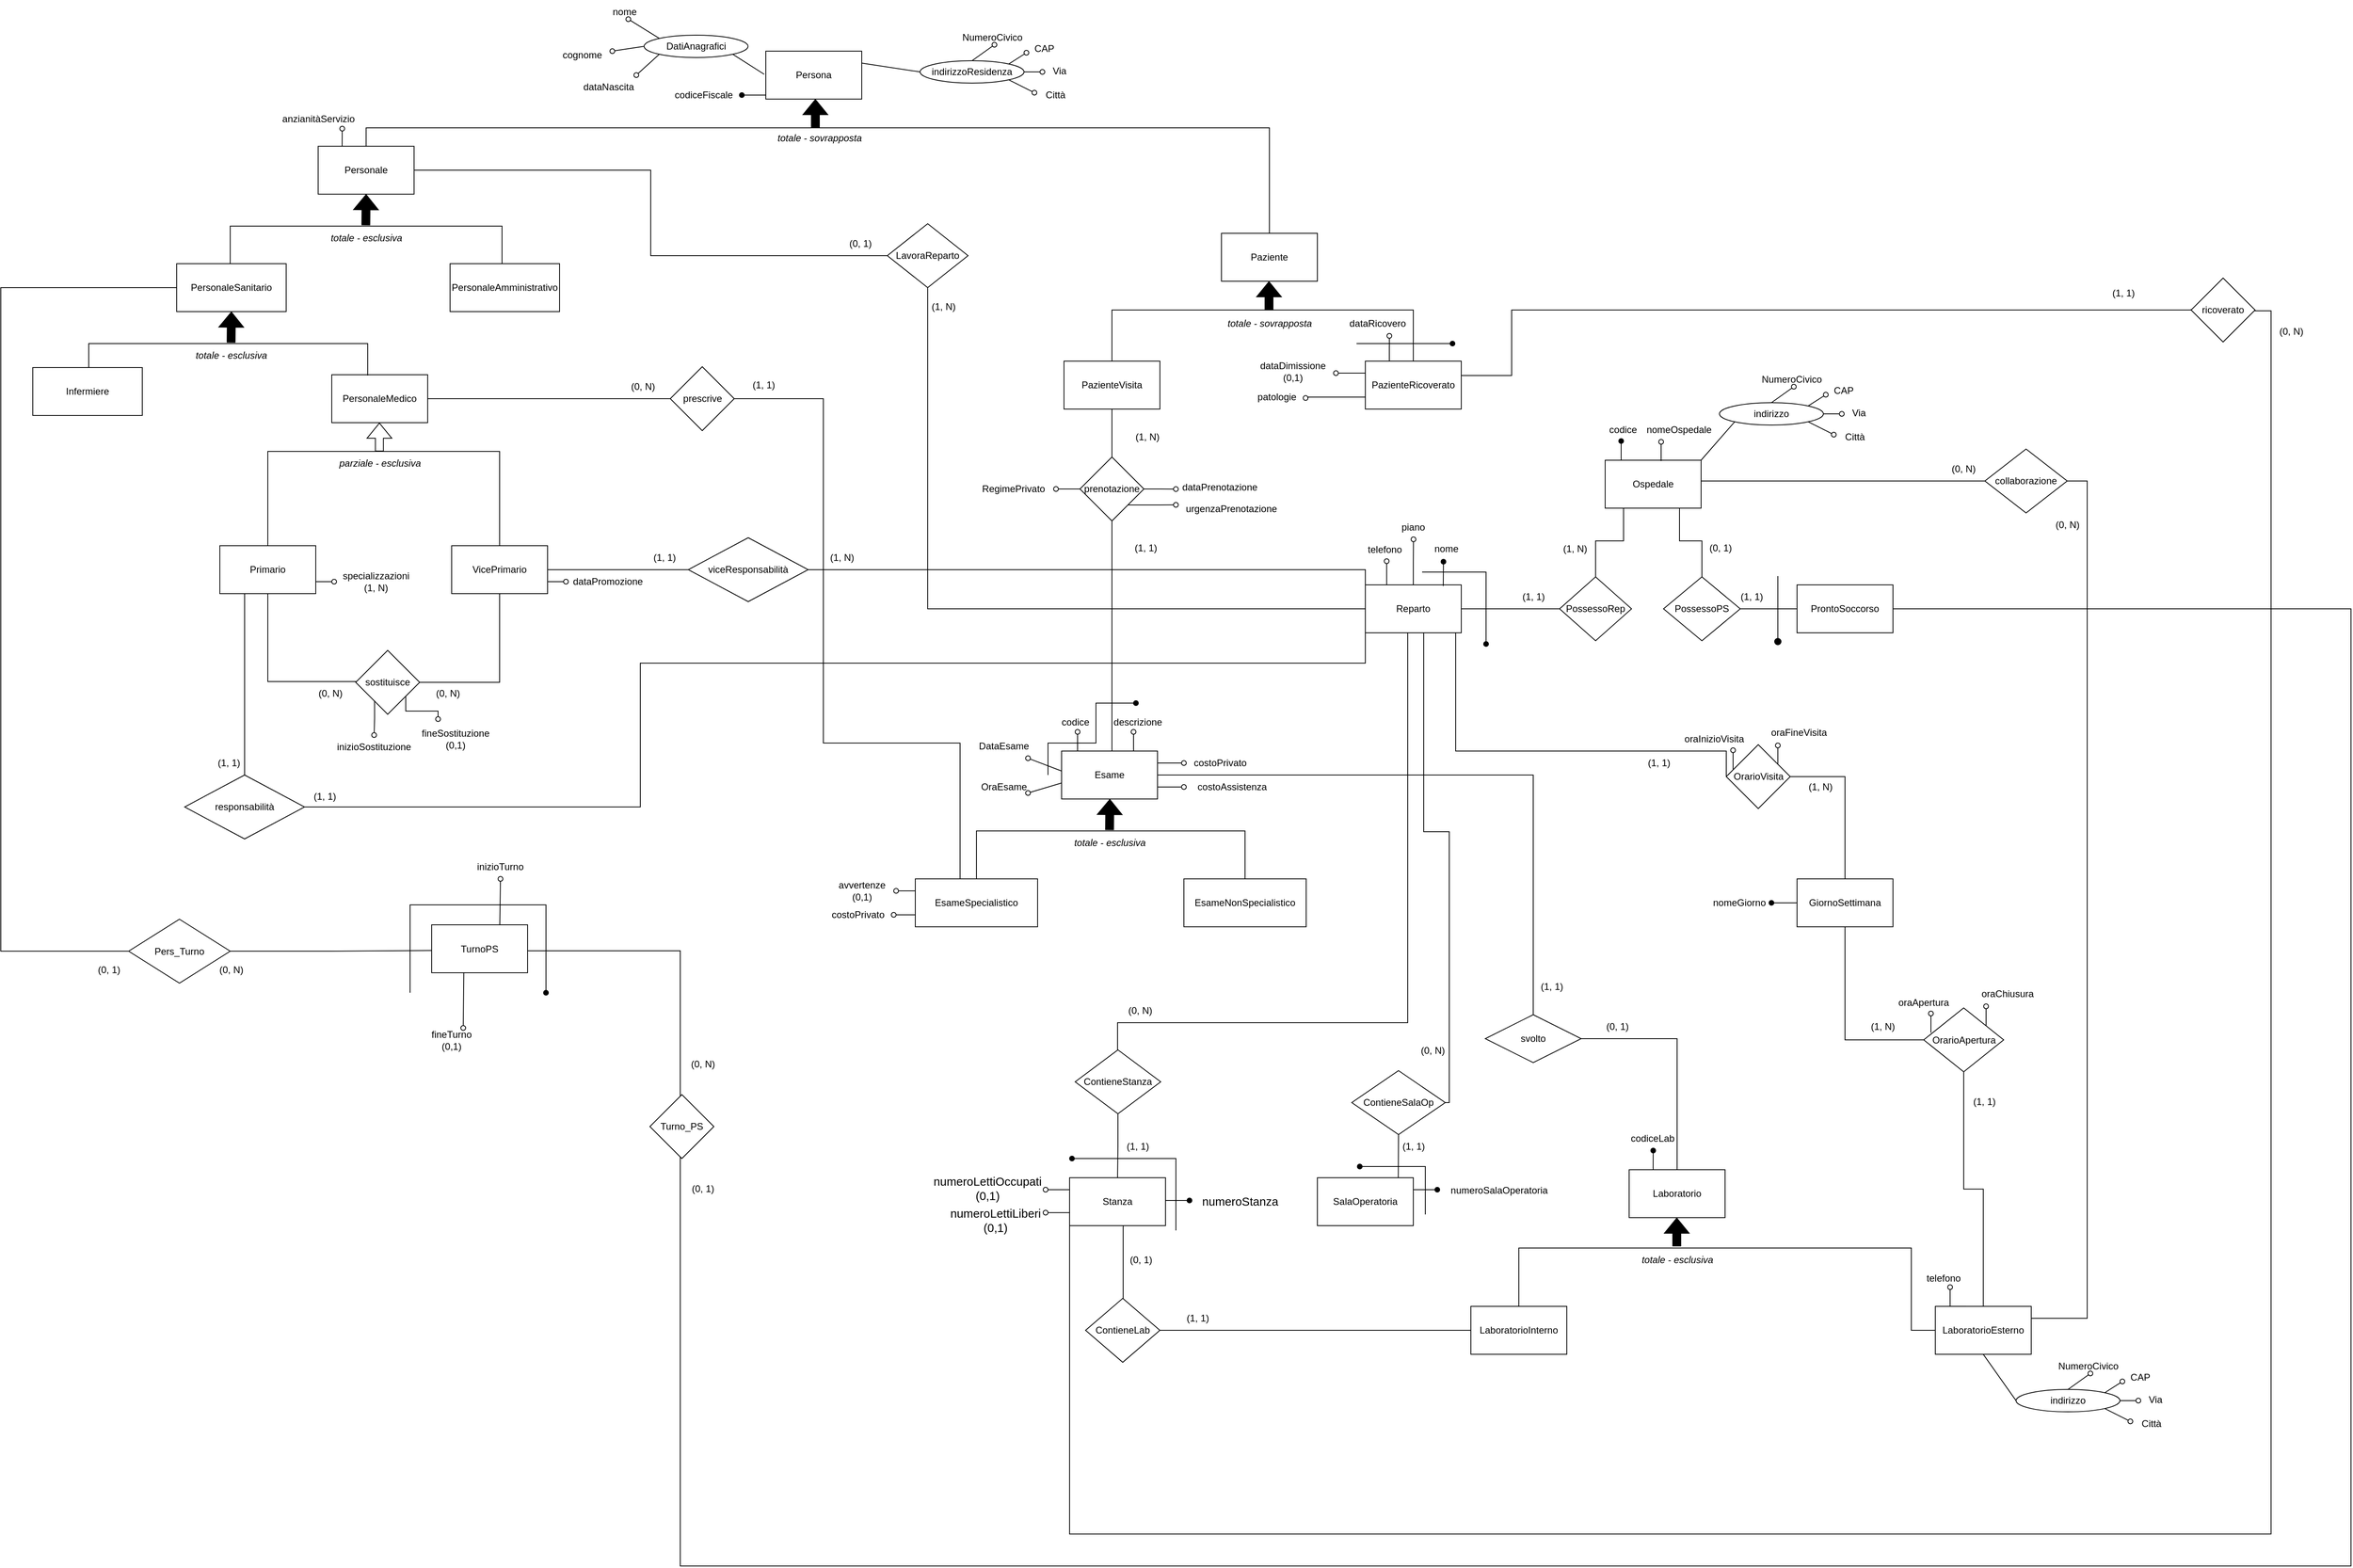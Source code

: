 <mxfile version="24.5.4" type="google">
  <diagram name="Pagina-1" id="_OKkLW-mLLB-qgmjmGHr">
    <mxGraphModel grid="1" page="1" gridSize="10" guides="1" tooltips="1" connect="1" arrows="1" fold="1" pageScale="1" pageWidth="827" pageHeight="1169" background="none" math="0" shadow="0">
      <root>
        <mxCell id="0" />
        <mxCell id="1" parent="0" />
        <mxCell id="VF1x7tsisbKTvBKclL9h-161" style="edgeStyle=orthogonalEdgeStyle;rounded=0;orthogonalLoop=1;jettySize=auto;html=1;exitX=0;exitY=0.25;exitDx=0;exitDy=0;endArrow=oval;endFill=1;" edge="1" parent="1">
          <mxGeometry relative="1" as="geometry">
            <mxPoint x="1107" y="399.286" as="targetPoint" />
            <mxPoint x="1137" y="399" as="sourcePoint" />
          </mxGeometry>
        </mxCell>
        <mxCell id="VF1x7tsisbKTvBKclL9h-162" value="Persona" style="rounded=0;whiteSpace=wrap;html=1;" vertex="1" parent="1">
          <mxGeometry x="1137" y="344" width="120" height="60" as="geometry" />
        </mxCell>
        <mxCell id="VF1x7tsisbKTvBKclL9h-163" style="edgeStyle=orthogonalEdgeStyle;rounded=0;orthogonalLoop=1;jettySize=auto;html=1;exitX=0.25;exitY=0;exitDx=0;exitDy=0;endArrow=oval;endFill=0;" edge="1" parent="1" source="VF1x7tsisbKTvBKclL9h-166">
          <mxGeometry relative="1" as="geometry">
            <mxPoint x="607.103" y="441" as="targetPoint" />
          </mxGeometry>
        </mxCell>
        <mxCell id="VF1x7tsisbKTvBKclL9h-164" style="edgeStyle=orthogonalEdgeStyle;rounded=0;orthogonalLoop=1;jettySize=auto;html=1;endArrow=none;endFill=0;" edge="1" parent="1" source="VF1x7tsisbKTvBKclL9h-166">
          <mxGeometry relative="1" as="geometry">
            <mxPoint x="1197" y="440" as="targetPoint" />
            <Array as="points">
              <mxPoint x="637" y="440" />
            </Array>
          </mxGeometry>
        </mxCell>
        <mxCell id="VF1x7tsisbKTvBKclL9h-165" style="edgeStyle=orthogonalEdgeStyle;rounded=0;orthogonalLoop=1;jettySize=auto;html=1;entryX=0;entryY=0.5;entryDx=0;entryDy=0;endArrow=none;endFill=0;" edge="1" parent="1" source="VF1x7tsisbKTvBKclL9h-166" target="VF1x7tsisbKTvBKclL9h-233">
          <mxGeometry relative="1" as="geometry" />
        </mxCell>
        <mxCell id="VF1x7tsisbKTvBKclL9h-166" value="Personale" style="rounded=0;whiteSpace=wrap;html=1;" vertex="1" parent="1">
          <mxGeometry x="577" y="463" width="120" height="60" as="geometry" />
        </mxCell>
        <mxCell id="VF1x7tsisbKTvBKclL9h-167" style="edgeStyle=orthogonalEdgeStyle;rounded=0;orthogonalLoop=1;jettySize=auto;html=1;endArrow=none;endFill=0;" edge="1" parent="1" source="VF1x7tsisbKTvBKclL9h-168">
          <mxGeometry relative="1" as="geometry">
            <mxPoint x="1197.0" y="440" as="targetPoint" />
            <Array as="points">
              <mxPoint x="1767" y="440" />
            </Array>
          </mxGeometry>
        </mxCell>
        <mxCell id="VF1x7tsisbKTvBKclL9h-168" value="Paziente" style="whiteSpace=wrap;html=1;rounded=0;" vertex="1" parent="1">
          <mxGeometry x="1707" y="572" width="120" height="60" as="geometry" />
        </mxCell>
        <mxCell id="VF1x7tsisbKTvBKclL9h-169" style="edgeStyle=orthogonalEdgeStyle;rounded=0;orthogonalLoop=1;jettySize=auto;html=1;endArrow=none;endFill=0;" edge="1" parent="1">
          <mxGeometry relative="1" as="geometry">
            <mxPoint x="640" y="563" as="targetPoint" />
            <Array as="points">
              <mxPoint x="467" y="563" />
            </Array>
            <mxPoint x="467" y="615" as="sourcePoint" />
          </mxGeometry>
        </mxCell>
        <mxCell id="VF1x7tsisbKTvBKclL9h-170" value="&lt;div&gt;PersonaleAmministrativo&lt;/div&gt;" style="whiteSpace=wrap;html=1;rounded=0;" vertex="1" parent="1">
          <mxGeometry x="742" y="610" width="137" height="60" as="geometry" />
        </mxCell>
        <mxCell id="VF1x7tsisbKTvBKclL9h-171" value="" style="edgeStyle=orthogonalEdgeStyle;rounded=0;orthogonalLoop=1;jettySize=auto;html=1;endArrow=none;endFill=0;exitX=0;exitY=0.5;exitDx=0;exitDy=0;entryX=0;entryY=0.5;entryDx=0;entryDy=0;" edge="1" parent="1" target="VF1x7tsisbKTvBKclL9h-236">
          <mxGeometry relative="1" as="geometry">
            <Array as="points">
              <mxPoint x="110" y="640" />
              <mxPoint x="110" y="1480" />
              <mxPoint x="715" y="1480" />
            </Array>
          </mxGeometry>
        </mxCell>
        <mxCell id="VF1x7tsisbKTvBKclL9h-172" style="edgeStyle=orthogonalEdgeStyle;rounded=0;orthogonalLoop=1;jettySize=auto;html=1;endArrow=none;endFill=0;" edge="1" parent="1">
          <mxGeometry relative="1" as="geometry">
            <mxPoint x="640" y="563" as="targetPoint" />
            <Array as="points">
              <mxPoint x="807" y="563" />
            </Array>
            <mxPoint x="807" y="610" as="sourcePoint" />
          </mxGeometry>
        </mxCell>
        <mxCell id="VF1x7tsisbKTvBKclL9h-173" style="edgeStyle=orthogonalEdgeStyle;rounded=0;orthogonalLoop=1;jettySize=auto;html=1;entryX=0;entryY=0.5;entryDx=0;entryDy=0;endArrow=none;endFill=0;" edge="1" parent="1" source="VF1x7tsisbKTvBKclL9h-174" target="VF1x7tsisbKTvBKclL9h-199">
          <mxGeometry relative="1" as="geometry" />
        </mxCell>
        <mxCell id="VF1x7tsisbKTvBKclL9h-174" value="PersonaleMedico" style="rounded=0;whiteSpace=wrap;html=1;" vertex="1" parent="1">
          <mxGeometry x="594" y="749" width="120" height="60" as="geometry" />
        </mxCell>
        <mxCell id="VF1x7tsisbKTvBKclL9h-175" value="" style="edgeStyle=orthogonalEdgeStyle;rounded=0;orthogonalLoop=1;jettySize=auto;html=1;endArrow=none;endFill=0;" edge="1" parent="1" source="VF1x7tsisbKTvBKclL9h-178" target="VF1x7tsisbKTvBKclL9h-191">
          <mxGeometry relative="1" as="geometry">
            <Array as="points">
              <mxPoint x="514" y="1133" />
            </Array>
          </mxGeometry>
        </mxCell>
        <mxCell id="VF1x7tsisbKTvBKclL9h-176" style="edgeStyle=orthogonalEdgeStyle;rounded=0;orthogonalLoop=1;jettySize=auto;html=1;exitX=1;exitY=0.75;exitDx=0;exitDy=0;endArrow=oval;endFill=0;" edge="1" parent="1" source="VF1x7tsisbKTvBKclL9h-178">
          <mxGeometry relative="1" as="geometry">
            <mxPoint x="597" y="1008" as="targetPoint" />
          </mxGeometry>
        </mxCell>
        <mxCell id="VF1x7tsisbKTvBKclL9h-177" style="edgeStyle=orthogonalEdgeStyle;rounded=0;orthogonalLoop=1;jettySize=auto;html=1;endArrow=none;endFill=0;exitX=0.5;exitY=0;exitDx=0;exitDy=0;" edge="1" parent="1" source="VF1x7tsisbKTvBKclL9h-178">
          <mxGeometry relative="1" as="geometry">
            <mxPoint x="657" y="845" as="targetPoint" />
            <Array as="points">
              <mxPoint x="514" y="845" />
            </Array>
            <mxPoint x="514.048" y="961" as="sourcePoint" />
          </mxGeometry>
        </mxCell>
        <mxCell id="bLDtoBEc3DzZddHmxZoM-23" style="edgeStyle=orthogonalEdgeStyle;rounded=0;orthogonalLoop=1;jettySize=auto;html=1;exitX=0.25;exitY=1;exitDx=0;exitDy=0;entryX=0.5;entryY=0;entryDx=0;entryDy=0;endArrow=none;endFill=0;" edge="1" parent="1" source="VF1x7tsisbKTvBKclL9h-178" target="jpDQZfpoQcpybGEbhF7t-18">
          <mxGeometry relative="1" as="geometry">
            <Array as="points">
              <mxPoint x="485" y="1023" />
            </Array>
          </mxGeometry>
        </mxCell>
        <mxCell id="VF1x7tsisbKTvBKclL9h-178" value="Primario" style="whiteSpace=wrap;html=1;rounded=0;" vertex="1" parent="1">
          <mxGeometry x="454" y="963" width="120" height="60" as="geometry" />
        </mxCell>
        <mxCell id="VF1x7tsisbKTvBKclL9h-179" style="edgeStyle=orthogonalEdgeStyle;rounded=0;orthogonalLoop=1;jettySize=auto;html=1;exitX=1;exitY=0.75;exitDx=0;exitDy=0;endArrow=oval;endFill=0;" edge="1" parent="1" source="VF1x7tsisbKTvBKclL9h-181">
          <mxGeometry relative="1" as="geometry">
            <mxPoint x="887" y="1008" as="targetPoint" />
          </mxGeometry>
        </mxCell>
        <mxCell id="VF1x7tsisbKTvBKclL9h-180" style="edgeStyle=orthogonalEdgeStyle;rounded=0;orthogonalLoop=1;jettySize=auto;html=1;endArrow=none;endFill=0;exitX=0.5;exitY=0;exitDx=0;exitDy=0;" edge="1" parent="1" source="VF1x7tsisbKTvBKclL9h-181">
          <mxGeometry relative="1" as="geometry">
            <mxPoint x="647" y="845" as="targetPoint" />
            <Array as="points">
              <mxPoint x="804" y="845" />
            </Array>
            <mxPoint x="804.048" y="961" as="sourcePoint" />
          </mxGeometry>
        </mxCell>
        <mxCell id="jpDQZfpoQcpybGEbhF7t-20" style="edgeStyle=orthogonalEdgeStyle;rounded=0;orthogonalLoop=1;jettySize=auto;html=1;endArrow=none;endFill=0;" edge="1" parent="1" source="VF1x7tsisbKTvBKclL9h-181" target="jpDQZfpoQcpybGEbhF7t-19">
          <mxGeometry relative="1" as="geometry" />
        </mxCell>
        <mxCell id="VF1x7tsisbKTvBKclL9h-181" value="VicePrimario" style="whiteSpace=wrap;html=1;rounded=0;" vertex="1" parent="1">
          <mxGeometry x="744" y="963" width="120" height="60" as="geometry" />
        </mxCell>
        <mxCell id="VF1x7tsisbKTvBKclL9h-182" value="" style="edgeStyle=orthogonalEdgeStyle;rounded=0;orthogonalLoop=1;jettySize=auto;html=1;endArrow=none;endFill=0;" edge="1" parent="1" source="VF1x7tsisbKTvBKclL9h-184" target="VF1x7tsisbKTvBKclL9h-193">
          <mxGeometry relative="1" as="geometry" />
        </mxCell>
        <mxCell id="VF1x7tsisbKTvBKclL9h-183" style="edgeStyle=orthogonalEdgeStyle;rounded=0;orthogonalLoop=1;jettySize=auto;html=1;endArrow=none;endFill=0;exitX=0.5;exitY=0;exitDx=0;exitDy=0;" edge="1" parent="1" source="VF1x7tsisbKTvBKclL9h-184">
          <mxGeometry relative="1" as="geometry">
            <mxPoint x="1770" y="668" as="targetPoint" />
            <Array as="points">
              <mxPoint x="1570" y="668" />
            </Array>
            <mxPoint x="1587.0" y="730" as="sourcePoint" />
          </mxGeometry>
        </mxCell>
        <mxCell id="VF1x7tsisbKTvBKclL9h-184" value="&lt;div&gt;PazienteVisita&lt;/div&gt;" style="whiteSpace=wrap;html=1;rounded=0;" vertex="1" parent="1">
          <mxGeometry x="1510" y="732" width="120" height="60" as="geometry" />
        </mxCell>
        <mxCell id="VF1x7tsisbKTvBKclL9h-186" style="edgeStyle=orthogonalEdgeStyle;rounded=0;orthogonalLoop=1;jettySize=auto;html=1;exitX=0;exitY=0.25;exitDx=0;exitDy=0;endArrow=oval;endFill=0;entryX=0.993;entryY=0.567;entryDx=0;entryDy=0;entryPerimeter=0;" edge="1" parent="1" source="VF1x7tsisbKTvBKclL9h-189" target="VF1x7tsisbKTvBKclL9h-251">
          <mxGeometry relative="1" as="geometry">
            <mxPoint x="1747" y="744.786" as="targetPoint" />
            <mxPoint x="1717" y="744.5" as="sourcePoint" />
          </mxGeometry>
        </mxCell>
        <mxCell id="VF1x7tsisbKTvBKclL9h-188" style="edgeStyle=orthogonalEdgeStyle;rounded=0;orthogonalLoop=1;jettySize=auto;html=1;endArrow=none;endFill=0;exitX=0.5;exitY=0;exitDx=0;exitDy=0;" edge="1" parent="1" source="VF1x7tsisbKTvBKclL9h-189">
          <mxGeometry relative="1" as="geometry">
            <mxPoint x="1750" y="668" as="targetPoint" />
            <Array as="points">
              <mxPoint x="1947" y="668" />
            </Array>
            <mxPoint x="1947.0" y="730" as="sourcePoint" />
          </mxGeometry>
        </mxCell>
        <mxCell id="bLDtoBEc3DzZddHmxZoM-10" style="edgeStyle=orthogonalEdgeStyle;rounded=0;orthogonalLoop=1;jettySize=auto;html=1;exitX=0.75;exitY=0;exitDx=0;exitDy=0;entryX=0;entryY=0.5;entryDx=0;entryDy=0;endArrow=none;endFill=0;" edge="1" parent="1" source="VF1x7tsisbKTvBKclL9h-189">
          <mxGeometry relative="1" as="geometry">
            <mxPoint x="1977" y="730" as="sourcePoint" />
            <mxPoint x="2920.0" y="667" as="targetPoint" />
            <Array as="points">
              <mxPoint x="1977" y="750" />
              <mxPoint x="2070" y="750" />
              <mxPoint x="2070" y="668" />
              <mxPoint x="2920" y="668" />
            </Array>
          </mxGeometry>
        </mxCell>
        <mxCell id="VF1x7tsisbKTvBKclL9h-189" value="PazienteRicoverato" style="whiteSpace=wrap;html=1;rounded=0;" vertex="1" parent="1">
          <mxGeometry x="1887" y="732" width="120" height="60" as="geometry" />
        </mxCell>
        <mxCell id="VF1x7tsisbKTvBKclL9h-190" style="edgeStyle=orthogonalEdgeStyle;rounded=0;orthogonalLoop=1;jettySize=auto;html=1;endArrow=none;endFill=0;" edge="1" parent="1" source="VF1x7tsisbKTvBKclL9h-191" target="VF1x7tsisbKTvBKclL9h-181">
          <mxGeometry relative="1" as="geometry" />
        </mxCell>
        <mxCell id="VF1x7tsisbKTvBKclL9h-191" value="sostituisce" style="rhombus;whiteSpace=wrap;html=1;rounded=0;" vertex="1" parent="1">
          <mxGeometry x="624" y="1094" width="80" height="80" as="geometry" />
        </mxCell>
        <mxCell id="Je9omFcnxlTW0ohOOAAQ-1" style="edgeStyle=orthogonalEdgeStyle;rounded=0;orthogonalLoop=1;jettySize=auto;html=1;entryX=0.5;entryY=0;entryDx=0;entryDy=0;endArrow=none;endFill=0;" edge="1" parent="1" source="VF1x7tsisbKTvBKclL9h-193" target="VF1x7tsisbKTvBKclL9h-198">
          <mxGeometry relative="1" as="geometry">
            <Array as="points">
              <mxPoint x="1570" y="1230" />
              <mxPoint x="1567" y="1230" />
            </Array>
          </mxGeometry>
        </mxCell>
        <mxCell id="bLDtoBEc3DzZddHmxZoM-16" style="edgeStyle=orthogonalEdgeStyle;rounded=0;orthogonalLoop=1;jettySize=auto;html=1;exitX=1;exitY=0.5;exitDx=0;exitDy=0;endArrow=oval;endFill=0;" edge="1" parent="1" source="VF1x7tsisbKTvBKclL9h-193">
          <mxGeometry relative="1" as="geometry">
            <mxPoint x="1650" y="892.182" as="targetPoint" />
          </mxGeometry>
        </mxCell>
        <mxCell id="bLDtoBEc3DzZddHmxZoM-19" style="edgeStyle=orthogonalEdgeStyle;rounded=0;orthogonalLoop=1;jettySize=auto;html=1;exitX=1;exitY=1;exitDx=0;exitDy=0;endArrow=oval;endFill=0;" edge="1" parent="1" source="VF1x7tsisbKTvBKclL9h-193">
          <mxGeometry relative="1" as="geometry">
            <mxPoint x="1650.0" y="911.87" as="targetPoint" />
          </mxGeometry>
        </mxCell>
        <mxCell id="u38QQ2XhlgdJdXgunirn-5" style="edgeStyle=orthogonalEdgeStyle;rounded=0;orthogonalLoop=1;jettySize=auto;html=1;exitX=0;exitY=0.5;exitDx=0;exitDy=0;endArrow=oval;endFill=0;" edge="1" parent="1" source="VF1x7tsisbKTvBKclL9h-193">
          <mxGeometry relative="1" as="geometry">
            <mxPoint x="1500" y="892" as="targetPoint" />
          </mxGeometry>
        </mxCell>
        <mxCell id="VF1x7tsisbKTvBKclL9h-193" value="prenotazione" style="rhombus;whiteSpace=wrap;html=1;rounded=0;" vertex="1" parent="1">
          <mxGeometry x="1530" y="852" width="80" height="80" as="geometry" />
        </mxCell>
        <mxCell id="VF1x7tsisbKTvBKclL9h-194" value="" style="edgeStyle=orthogonalEdgeStyle;rounded=0;orthogonalLoop=1;jettySize=auto;html=1;endArrow=none;endFill=0;exitX=0.25;exitY=0;exitDx=0;exitDy=0;" edge="1" parent="1" source="Je9omFcnxlTW0ohOOAAQ-2" target="VF1x7tsisbKTvBKclL9h-199">
          <mxGeometry relative="1" as="geometry">
            <mxPoint x="1370" y="1320" as="sourcePoint" />
            <Array as="points">
              <mxPoint x="1380" y="1380" />
              <mxPoint x="1380" y="1210" />
              <mxPoint x="1209" y="1210" />
            </Array>
          </mxGeometry>
        </mxCell>
        <mxCell id="VF1x7tsisbKTvBKclL9h-195" style="edgeStyle=orthogonalEdgeStyle;rounded=0;orthogonalLoop=1;jettySize=auto;html=1;exitX=0.75;exitY=0;exitDx=0;exitDy=0;endArrow=oval;endFill=0;" edge="1" parent="1" source="VF1x7tsisbKTvBKclL9h-198">
          <mxGeometry relative="1" as="geometry">
            <mxPoint x="1597" y="1196" as="targetPoint" />
          </mxGeometry>
        </mxCell>
        <mxCell id="Je9omFcnxlTW0ohOOAAQ-5" style="edgeStyle=orthogonalEdgeStyle;rounded=0;orthogonalLoop=1;jettySize=auto;html=1;endArrow=none;endFill=0;" edge="1" parent="1" source="VF1x7tsisbKTvBKclL9h-198" target="0APcEdzMZ2uMJcyz4A2P-8">
          <mxGeometry relative="1" as="geometry" />
        </mxCell>
        <mxCell id="u38QQ2XhlgdJdXgunirn-1" style="edgeStyle=orthogonalEdgeStyle;rounded=0;orthogonalLoop=1;jettySize=auto;html=1;exitX=1;exitY=0.25;exitDx=0;exitDy=0;endArrow=oval;endFill=0;" edge="1" parent="1" source="VF1x7tsisbKTvBKclL9h-198">
          <mxGeometry relative="1" as="geometry">
            <mxPoint x="1660" y="1235" as="targetPoint" />
          </mxGeometry>
        </mxCell>
        <mxCell id="u38QQ2XhlgdJdXgunirn-3" style="edgeStyle=orthogonalEdgeStyle;rounded=0;orthogonalLoop=1;jettySize=auto;html=1;exitX=1;exitY=0.75;exitDx=0;exitDy=0;endArrow=oval;endFill=0;" edge="1" parent="1" source="VF1x7tsisbKTvBKclL9h-198">
          <mxGeometry relative="1" as="geometry">
            <mxPoint x="1660" y="1265" as="targetPoint" />
          </mxGeometry>
        </mxCell>
        <mxCell id="VF1x7tsisbKTvBKclL9h-198" value="Esame" style="whiteSpace=wrap;html=1;rounded=0;" vertex="1" parent="1">
          <mxGeometry x="1507" y="1220" width="120" height="60" as="geometry" />
        </mxCell>
        <mxCell id="VF1x7tsisbKTvBKclL9h-199" value="prescrive" style="rhombus;whiteSpace=wrap;html=1;rounded=0;" vertex="1" parent="1">
          <mxGeometry x="1017.5" y="739" width="80" height="80" as="geometry" />
        </mxCell>
        <mxCell id="VF1x7tsisbKTvBKclL9h-202" value="" style="edgeStyle=orthogonalEdgeStyle;rounded=0;orthogonalLoop=1;jettySize=auto;html=1;endArrow=none;endFill=0;" edge="1" parent="1" source="VF1x7tsisbKTvBKclL9h-205" target="VF1x7tsisbKTvBKclL9h-208">
          <mxGeometry relative="1" as="geometry">
            <Array as="points">
              <mxPoint x="1940" y="1560" />
              <mxPoint x="1577" y="1560" />
            </Array>
          </mxGeometry>
        </mxCell>
        <mxCell id="VF1x7tsisbKTvBKclL9h-203" value="" style="edgeStyle=orthogonalEdgeStyle;rounded=0;orthogonalLoop=1;jettySize=auto;html=1;endArrow=none;endFill=0;" edge="1" parent="1" source="VF1x7tsisbKTvBKclL9h-205" target="VF1x7tsisbKTvBKclL9h-215">
          <mxGeometry relative="1" as="geometry" />
        </mxCell>
        <mxCell id="Je9omFcnxlTW0ohOOAAQ-17" style="edgeStyle=orthogonalEdgeStyle;rounded=0;orthogonalLoop=1;jettySize=auto;html=1;endArrow=none;endFill=0;" edge="1" parent="1" source="VF1x7tsisbKTvBKclL9h-205" target="Je9omFcnxlTW0ohOOAAQ-16">
          <mxGeometry relative="1" as="geometry">
            <Array as="points">
              <mxPoint x="1960" y="1321" />
              <mxPoint x="1992" y="1321" />
              <mxPoint x="1992" y="1660" />
            </Array>
          </mxGeometry>
        </mxCell>
        <mxCell id="bLDtoBEc3DzZddHmxZoM-8" style="edgeStyle=orthogonalEdgeStyle;rounded=0;orthogonalLoop=1;jettySize=auto;html=1;exitX=0.75;exitY=1;exitDx=0;exitDy=0;entryX=0;entryY=0.5;entryDx=0;entryDy=0;endArrow=none;endFill=0;" edge="1" parent="1" source="VF1x7tsisbKTvBKclL9h-205" target="jpDQZfpoQcpybGEbhF7t-1">
          <mxGeometry relative="1" as="geometry">
            <mxPoint x="1976.632" y="1210" as="targetPoint" />
            <Array as="points">
              <mxPoint x="2000" y="1072" />
              <mxPoint x="2000" y="1220" />
              <mxPoint x="2339" y="1220" />
            </Array>
          </mxGeometry>
        </mxCell>
        <mxCell id="bLDtoBEc3DzZddHmxZoM-26" style="edgeStyle=orthogonalEdgeStyle;rounded=0;orthogonalLoop=1;jettySize=auto;html=1;exitX=0.5;exitY=0;exitDx=0;exitDy=0;endArrow=oval;endFill=0;" edge="1" parent="1" source="VF1x7tsisbKTvBKclL9h-205" target="bLDtoBEc3DzZddHmxZoM-27">
          <mxGeometry relative="1" as="geometry">
            <mxPoint x="1947.172" y="940" as="targetPoint" />
          </mxGeometry>
        </mxCell>
        <mxCell id="VF1x7tsisbKTvBKclL9h-205" value="Reparto" style="whiteSpace=wrap;html=1;rounded=0;" vertex="1" parent="1">
          <mxGeometry x="1887" y="1012" width="120" height="60" as="geometry" />
        </mxCell>
        <mxCell id="VF1x7tsisbKTvBKclL9h-206" value="" style="edgeStyle=orthogonalEdgeStyle;rounded=0;orthogonalLoop=1;jettySize=auto;html=1;endArrow=none;endFill=0;" edge="1" parent="1" source="VF1x7tsisbKTvBKclL9h-208" target="VF1x7tsisbKTvBKclL9h-211">
          <mxGeometry relative="1" as="geometry" />
        </mxCell>
        <mxCell id="VF1x7tsisbKTvBKclL9h-207" value="" style="edgeStyle=orthogonalEdgeStyle;rounded=0;orthogonalLoop=1;jettySize=auto;html=1;endArrow=none;endFill=0;exitX=0.5;exitY=1;exitDx=0;exitDy=0;entryX=0.843;entryY=0;entryDx=0;entryDy=0;entryPerimeter=0;" edge="1" parent="1" source="Je9omFcnxlTW0ohOOAAQ-16" target="VF1x7tsisbKTvBKclL9h-213">
          <mxGeometry relative="1" as="geometry">
            <mxPoint x="1929" y="1701" as="sourcePoint" />
            <mxPoint x="1929.25" y="1755" as="targetPoint" />
            <Array as="points">
              <mxPoint x="1928" y="1701" />
            </Array>
          </mxGeometry>
        </mxCell>
        <mxCell id="VF1x7tsisbKTvBKclL9h-208" value="ContieneStanza" style="rhombus;whiteSpace=wrap;html=1;rounded=0;" vertex="1" parent="1">
          <mxGeometry x="1524" y="1594" width="107" height="80" as="geometry" />
        </mxCell>
        <mxCell id="VF1x7tsisbKTvBKclL9h-209" value="" style="edgeStyle=orthogonalEdgeStyle;rounded=0;orthogonalLoop=1;jettySize=auto;html=1;endArrow=none;endFill=0;" edge="1" parent="1" source="VF1x7tsisbKTvBKclL9h-211" target="VF1x7tsisbKTvBKclL9h-226">
          <mxGeometry relative="1" as="geometry">
            <Array as="points">
              <mxPoint x="1584" y="1850" />
              <mxPoint x="1584" y="1850" />
            </Array>
          </mxGeometry>
        </mxCell>
        <mxCell id="VF1x7tsisbKTvBKclL9h-211" value="Stanza" style="whiteSpace=wrap;html=1;rounded=0;" vertex="1" parent="1">
          <mxGeometry x="1517" y="1754" width="120" height="60" as="geometry" />
        </mxCell>
        <mxCell id="VF1x7tsisbKTvBKclL9h-212" style="edgeStyle=orthogonalEdgeStyle;rounded=0;orthogonalLoop=1;jettySize=auto;html=1;exitX=1;exitY=0.25;exitDx=0;exitDy=0;endArrow=oval;endFill=1;" edge="1" parent="1" source="VF1x7tsisbKTvBKclL9h-213">
          <mxGeometry relative="1" as="geometry">
            <mxPoint x="1977" y="1768.923" as="targetPoint" />
          </mxGeometry>
        </mxCell>
        <mxCell id="VF1x7tsisbKTvBKclL9h-213" value="SalaOperatoria" style="whiteSpace=wrap;html=1;rounded=0;" vertex="1" parent="1">
          <mxGeometry x="1827" y="1754" width="120" height="60" as="geometry" />
        </mxCell>
        <mxCell id="VF1x7tsisbKTvBKclL9h-214" value="" style="edgeStyle=orthogonalEdgeStyle;rounded=0;orthogonalLoop=1;jettySize=auto;html=1;endArrow=none;endFill=0;" edge="1" parent="1" source="0APcEdzMZ2uMJcyz4A2P-21" target="VF1x7tsisbKTvBKclL9h-231">
          <mxGeometry relative="1" as="geometry" />
        </mxCell>
        <mxCell id="VF1x7tsisbKTvBKclL9h-215" value="PossessoRep" style="rhombus;whiteSpace=wrap;html=1;rounded=0;" vertex="1" parent="1">
          <mxGeometry x="2130" y="1002" width="90" height="80" as="geometry" />
        </mxCell>
        <mxCell id="VF1x7tsisbKTvBKclL9h-216" style="edgeStyle=orthogonalEdgeStyle;rounded=0;orthogonalLoop=1;jettySize=auto;html=1;entryX=0.5;entryY=0;entryDx=0;entryDy=0;endArrow=none;endFill=0;" edge="1" parent="1" target="VF1x7tsisbKTvBKclL9h-215">
          <mxGeometry relative="1" as="geometry">
            <mxPoint x="2210" y="920" as="sourcePoint" />
            <mxPoint x="2183" y="1002" as="targetPoint" />
            <Array as="points">
              <mxPoint x="2210" y="912" />
              <mxPoint x="2210" y="957" />
              <mxPoint x="2175" y="957" />
            </Array>
          </mxGeometry>
        </mxCell>
        <mxCell id="VF1x7tsisbKTvBKclL9h-217" value="" style="edgeStyle=orthogonalEdgeStyle;rounded=0;orthogonalLoop=1;jettySize=auto;html=1;endArrow=none;endFill=0;" edge="1" parent="1" source="VF1x7tsisbKTvBKclL9h-219" target="VF1x7tsisbKTvBKclL9h-221">
          <mxGeometry relative="1" as="geometry">
            <Array as="points">
              <mxPoint x="2440" y="882" />
              <mxPoint x="2440" y="882" />
            </Array>
          </mxGeometry>
        </mxCell>
        <mxCell id="0APcEdzMZ2uMJcyz4A2P-23" style="edgeStyle=orthogonalEdgeStyle;rounded=0;orthogonalLoop=1;jettySize=auto;html=1;exitX=0.75;exitY=1;exitDx=0;exitDy=0;entryX=0.5;entryY=0;entryDx=0;entryDy=0;endArrow=none;endFill=0;" edge="1" parent="1" source="VF1x7tsisbKTvBKclL9h-219" target="0APcEdzMZ2uMJcyz4A2P-21">
          <mxGeometry relative="1" as="geometry">
            <Array as="points">
              <mxPoint x="2277" y="912" />
              <mxPoint x="2280" y="912" />
              <mxPoint x="2280" y="957" />
              <mxPoint x="2308" y="957" />
            </Array>
          </mxGeometry>
        </mxCell>
        <mxCell id="VF1x7tsisbKTvBKclL9h-219" value="Ospedale" style="rounded=0;whiteSpace=wrap;html=1;" vertex="1" parent="1">
          <mxGeometry x="2187" y="856" width="120" height="60" as="geometry" />
        </mxCell>
        <mxCell id="VF1x7tsisbKTvBKclL9h-220" value="" style="edgeStyle=orthogonalEdgeStyle;rounded=0;orthogonalLoop=1;jettySize=auto;html=1;endArrow=none;endFill=0;entryX=1;entryY=0.25;entryDx=0;entryDy=0;" edge="1" parent="1" source="VF1x7tsisbKTvBKclL9h-221" target="VF1x7tsisbKTvBKclL9h-224">
          <mxGeometry relative="1" as="geometry">
            <mxPoint x="2537" y="882" as="sourcePoint" />
            <mxPoint x="2704" y="1593.03" as="targetPoint" />
            <Array as="points">
              <mxPoint x="2790" y="882" />
              <mxPoint x="2790" y="1930" />
            </Array>
          </mxGeometry>
        </mxCell>
        <mxCell id="VF1x7tsisbKTvBKclL9h-223" style="edgeStyle=orthogonalEdgeStyle;rounded=0;orthogonalLoop=1;jettySize=auto;html=1;endArrow=none;endFill=0;" edge="1" parent="1" source="VF1x7tsisbKTvBKclL9h-224">
          <mxGeometry relative="1" as="geometry">
            <mxPoint x="2280" y="1842" as="targetPoint" />
            <Array as="points">
              <mxPoint x="2570" y="1945" />
              <mxPoint x="2570" y="1842" />
            </Array>
          </mxGeometry>
        </mxCell>
        <mxCell id="jpDQZfpoQcpybGEbhF7t-11" style="edgeStyle=orthogonalEdgeStyle;rounded=0;orthogonalLoop=1;jettySize=auto;html=1;entryX=0.5;entryY=1;entryDx=0;entryDy=0;endArrow=none;endFill=0;" edge="1" parent="1" source="VF1x7tsisbKTvBKclL9h-224" target="jpDQZfpoQcpybGEbhF7t-6">
          <mxGeometry relative="1" as="geometry" />
        </mxCell>
        <mxCell id="VF1x7tsisbKTvBKclL9h-224" value="LaboratorioEsterno" style="whiteSpace=wrap;html=1;rounded=0;" vertex="1" parent="1">
          <mxGeometry x="2600" y="1915.03" width="120" height="60" as="geometry" />
        </mxCell>
        <mxCell id="VF1x7tsisbKTvBKclL9h-225" value="" style="edgeStyle=orthogonalEdgeStyle;rounded=0;orthogonalLoop=1;jettySize=auto;html=1;endArrow=none;endFill=0;" edge="1" parent="1" source="VF1x7tsisbKTvBKclL9h-226" target="VF1x7tsisbKTvBKclL9h-229">
          <mxGeometry relative="1" as="geometry">
            <Array as="points">
              <mxPoint x="1720" y="1945" />
              <mxPoint x="1720" y="1945" />
            </Array>
          </mxGeometry>
        </mxCell>
        <mxCell id="VF1x7tsisbKTvBKclL9h-226" value="ContieneLab" style="rhombus;whiteSpace=wrap;html=1;rounded=0;" vertex="1" parent="1">
          <mxGeometry x="1537" y="1905.03" width="93" height="80" as="geometry" />
        </mxCell>
        <mxCell id="VF1x7tsisbKTvBKclL9h-229" value="LaboratorioInterno" style="whiteSpace=wrap;html=1;rounded=0;" vertex="1" parent="1">
          <mxGeometry x="2019" y="1915.03" width="120" height="60" as="geometry" />
        </mxCell>
        <mxCell id="ov3w4L62J1m3r_jPTq5H-1" style="edgeStyle=orthogonalEdgeStyle;rounded=0;orthogonalLoop=1;jettySize=auto;html=1;endArrow=none;endFill=0;" edge="1" parent="1" source="VF1x7tsisbKTvBKclL9h-229">
          <mxGeometry relative="1" as="geometry">
            <mxPoint x="2340" y="1842" as="targetPoint" />
            <Array as="points">
              <mxPoint x="2079" y="1842" />
              <mxPoint x="2270" y="1842" />
            </Array>
          </mxGeometry>
        </mxCell>
        <mxCell id="VF1x7tsisbKTvBKclL9h-231" value="ProntoSoccorso" style="whiteSpace=wrap;html=1;rounded=0;" vertex="1" parent="1">
          <mxGeometry x="2427" y="1012" width="120" height="60" as="geometry" />
        </mxCell>
        <mxCell id="VF1x7tsisbKTvBKclL9h-232" style="edgeStyle=orthogonalEdgeStyle;rounded=0;orthogonalLoop=1;jettySize=auto;html=1;entryX=0;entryY=0.5;entryDx=0;entryDy=0;endArrow=none;endFill=0;" edge="1" parent="1" source="VF1x7tsisbKTvBKclL9h-233" target="VF1x7tsisbKTvBKclL9h-205">
          <mxGeometry relative="1" as="geometry">
            <Array as="points">
              <mxPoint x="1339" y="1042" />
            </Array>
          </mxGeometry>
        </mxCell>
        <mxCell id="VF1x7tsisbKTvBKclL9h-233" value="LavoraReparto" style="rhombus;whiteSpace=wrap;html=1;rounded=0;" vertex="1" parent="1">
          <mxGeometry x="1289" y="560" width="101" height="80" as="geometry" />
        </mxCell>
        <mxCell id="VF1x7tsisbKTvBKclL9h-234" style="edgeStyle=orthogonalEdgeStyle;rounded=0;orthogonalLoop=1;jettySize=auto;html=1;entryX=1;entryY=0.5;entryDx=0;entryDy=0;endArrow=none;endFill=0;" edge="1" parent="1" source="rGvSgoze7hu8C_7yOZYc-1" target="VF1x7tsisbKTvBKclL9h-231">
          <mxGeometry relative="1" as="geometry">
            <Array as="points">
              <mxPoint x="1030" y="1470" />
              <mxPoint x="1030" y="2240" />
              <mxPoint x="3120" y="2240" />
              <mxPoint x="3120" y="1042" />
            </Array>
          </mxGeometry>
        </mxCell>
        <mxCell id="VF1x7tsisbKTvBKclL9h-236" value="Pers_Turno" style="rhombus;whiteSpace=wrap;html=1;rounded=0;" vertex="1" parent="1">
          <mxGeometry x="340" y="1430.5" width="127" height="80" as="geometry" />
        </mxCell>
        <mxCell id="VF1x7tsisbKTvBKclL9h-237" style="edgeStyle=orthogonalEdgeStyle;rounded=0;orthogonalLoop=1;jettySize=auto;html=1;exitX=0.25;exitY=0;exitDx=0;exitDy=0;endArrow=oval;endFill=1;" edge="1" parent="1" source="VF1x7tsisbKTvBKclL9h-238">
          <mxGeometry relative="1" as="geometry">
            <mxPoint x="2247.103" y="1720" as="targetPoint" />
          </mxGeometry>
        </mxCell>
        <mxCell id="VF1x7tsisbKTvBKclL9h-238" value="Laboratorio" style="whiteSpace=wrap;html=1;rounded=0;" vertex="1" parent="1">
          <mxGeometry x="2217" y="1744" width="120" height="60" as="geometry" />
        </mxCell>
        <mxCell id="VF1x7tsisbKTvBKclL9h-239" value="codiceFiscale" style="text;html=1;align=center;verticalAlign=middle;resizable=0;points=[];autosize=1;strokeColor=none;fillColor=none;" vertex="1" parent="1">
          <mxGeometry x="1009" y="384" width="100" height="30" as="geometry" />
        </mxCell>
        <mxCell id="VF1x7tsisbKTvBKclL9h-244" value="anzianitàServizio" style="text;html=1;align=center;verticalAlign=middle;resizable=0;points=[];autosize=1;strokeColor=none;fillColor=none;" vertex="1" parent="1">
          <mxGeometry x="522" y="414" width="110" height="30" as="geometry" />
        </mxCell>
        <mxCell id="VF1x7tsisbKTvBKclL9h-245" value="specializzazioni&lt;div&gt;(1, N)&lt;/div&gt;" style="text;html=1;align=center;verticalAlign=middle;resizable=0;points=[];autosize=1;strokeColor=none;fillColor=none;" vertex="1" parent="1">
          <mxGeometry x="594" y="988" width="110" height="40" as="geometry" />
        </mxCell>
        <mxCell id="VF1x7tsisbKTvBKclL9h-246" value="dataPromozione" style="text;html=1;align=center;verticalAlign=middle;resizable=0;points=[];autosize=1;strokeColor=none;fillColor=none;" vertex="1" parent="1">
          <mxGeometry x="884" y="993" width="110" height="30" as="geometry" />
        </mxCell>
        <mxCell id="VF1x7tsisbKTvBKclL9h-249" value="dataRicovero" style="text;html=1;align=center;verticalAlign=middle;resizable=0;points=[];autosize=1;strokeColor=none;fillColor=none;" vertex="1" parent="1">
          <mxGeometry x="1857" y="670" width="90" height="30" as="geometry" />
        </mxCell>
        <mxCell id="VF1x7tsisbKTvBKclL9h-251" value="dataDimissione&lt;div&gt;(0,1)&lt;/div&gt;" style="text;html=1;align=center;verticalAlign=middle;resizable=0;points=[];autosize=1;strokeColor=none;fillColor=none;" vertex="1" parent="1">
          <mxGeometry x="1741" y="724.5" width="110" height="40" as="geometry" />
        </mxCell>
        <mxCell id="VF1x7tsisbKTvBKclL9h-255" value="patologie" style="text;html=1;align=center;verticalAlign=middle;resizable=0;points=[];autosize=1;strokeColor=none;fillColor=none;" vertex="1" parent="1">
          <mxGeometry x="1741" y="762" width="70" height="30" as="geometry" />
        </mxCell>
        <mxCell id="VF1x7tsisbKTvBKclL9h-256" style="edgeStyle=orthogonalEdgeStyle;rounded=0;orthogonalLoop=1;jettySize=auto;html=1;exitX=0;exitY=0.75;exitDx=0;exitDy=0;endArrow=oval;endFill=0;entryX=1.018;entryY=0.539;entryDx=0;entryDy=0;entryPerimeter=0;" edge="1" parent="1" source="VF1x7tsisbKTvBKclL9h-189" target="VF1x7tsisbKTvBKclL9h-255">
          <mxGeometry relative="1" as="geometry">
            <mxPoint x="1747" y="780.786" as="targetPoint" />
            <mxPoint x="1717" y="780.5" as="sourcePoint" />
            <Array as="points">
              <mxPoint x="1815" y="777" />
            </Array>
          </mxGeometry>
        </mxCell>
        <mxCell id="VF1x7tsisbKTvBKclL9h-257" value="codice" style="text;html=1;align=center;verticalAlign=middle;resizable=0;points=[];autosize=1;strokeColor=none;fillColor=none;" vertex="1" parent="1">
          <mxGeometry x="1494" y="1169" width="60" height="30" as="geometry" />
        </mxCell>
        <mxCell id="VF1x7tsisbKTvBKclL9h-258" value="costoPrivato" style="text;html=1;align=center;verticalAlign=middle;resizable=0;points=[];autosize=1;strokeColor=none;fillColor=none;" vertex="1" parent="1">
          <mxGeometry x="1207" y="1410" width="90" height="30" as="geometry" />
        </mxCell>
        <mxCell id="VF1x7tsisbKTvBKclL9h-262" style="edgeStyle=orthogonalEdgeStyle;rounded=0;orthogonalLoop=1;jettySize=auto;html=1;exitX=0.75;exitY=0;exitDx=0;exitDy=0;endArrow=oval;endFill=0;" edge="1" parent="1">
          <mxGeometry relative="1" as="geometry">
            <mxPoint x="1527" y="1196" as="targetPoint" />
            <mxPoint x="1527" y="1220" as="sourcePoint" />
          </mxGeometry>
        </mxCell>
        <mxCell id="VF1x7tsisbKTvBKclL9h-264" value="avvertenze&lt;div&gt;(0,1)&lt;/div&gt;" style="text;html=1;align=center;verticalAlign=middle;resizable=0;points=[];autosize=1;strokeColor=none;fillColor=none;" vertex="1" parent="1">
          <mxGeometry x="1217" y="1375" width="80" height="40" as="geometry" />
        </mxCell>
        <mxCell id="VF1x7tsisbKTvBKclL9h-267" value="nome" style="text;html=1;align=center;verticalAlign=middle;resizable=0;points=[];autosize=1;strokeColor=none;fillColor=none;" vertex="1" parent="1">
          <mxGeometry x="1963" y="952" width="50" height="30" as="geometry" />
        </mxCell>
        <mxCell id="VF1x7tsisbKTvBKclL9h-269" value="telefono" style="text;html=1;align=center;verticalAlign=middle;resizable=0;points=[];autosize=1;strokeColor=none;fillColor=none;" vertex="1" parent="1">
          <mxGeometry x="1876" y="953" width="70" height="30" as="geometry" />
        </mxCell>
        <mxCell id="VF1x7tsisbKTvBKclL9h-271" value="codice" style="text;html=1;align=center;verticalAlign=middle;resizable=0;points=[];autosize=1;strokeColor=none;fillColor=none;" vertex="1" parent="1">
          <mxGeometry x="2179" y="803" width="60" height="30" as="geometry" />
        </mxCell>
        <mxCell id="VF1x7tsisbKTvBKclL9h-272" style="edgeStyle=orthogonalEdgeStyle;rounded=0;orthogonalLoop=1;jettySize=auto;html=1;exitX=0.75;exitY=0;exitDx=0;exitDy=0;endArrow=oval;endFill=1;" edge="1" parent="1">
          <mxGeometry relative="1" as="geometry">
            <mxPoint x="2207" y="832" as="targetPoint" />
            <mxPoint x="2207" y="856" as="sourcePoint" />
          </mxGeometry>
        </mxCell>
        <mxCell id="VF1x7tsisbKTvBKclL9h-273" style="edgeStyle=orthogonalEdgeStyle;rounded=0;orthogonalLoop=1;jettySize=auto;html=1;exitX=0.75;exitY=0;exitDx=0;exitDy=0;endArrow=oval;endFill=0;" edge="1" parent="1">
          <mxGeometry relative="1" as="geometry">
            <mxPoint x="2257" y="833" as="targetPoint" />
            <mxPoint x="2257" y="857" as="sourcePoint" />
          </mxGeometry>
        </mxCell>
        <mxCell id="VF1x7tsisbKTvBKclL9h-274" value="nomeOspedale" style="text;html=1;align=center;verticalAlign=middle;resizable=0;points=[];autosize=1;strokeColor=none;fillColor=none;" vertex="1" parent="1">
          <mxGeometry x="2229" y="803" width="100" height="30" as="geometry" />
        </mxCell>
        <mxCell id="VF1x7tsisbKTvBKclL9h-282" value="&lt;span id=&quot;docs-internal-guid-da0a57be-7fff-c521-daa0-9854f9c16eef&quot;&gt;&lt;span style=&quot;font-size: 11pt; font-family: Arial, sans-serif; background-color: transparent; font-variant-numeric: normal; font-variant-east-asian: normal; font-variant-alternates: normal; font-variant-position: normal; vertical-align: baseline; white-space: pre-wrap;&quot;&gt;numeroStanza&lt;/span&gt;&lt;/span&gt;" style="text;html=1;align=center;verticalAlign=middle;resizable=0;points=[];autosize=1;strokeColor=none;fillColor=none;" vertex="1" parent="1">
          <mxGeometry x="1670" y="1769" width="120" height="30" as="geometry" />
        </mxCell>
        <mxCell id="VF1x7tsisbKTvBKclL9h-283" style="edgeStyle=orthogonalEdgeStyle;rounded=0;orthogonalLoop=1;jettySize=auto;html=1;exitX=1;exitY=0.25;exitDx=0;exitDy=0;endArrow=oval;endFill=1;" edge="1" parent="1">
          <mxGeometry relative="1" as="geometry">
            <mxPoint x="1667" y="1782.204" as="targetPoint" />
            <mxPoint x="1637" y="1782.5" as="sourcePoint" />
          </mxGeometry>
        </mxCell>
        <mxCell id="VF1x7tsisbKTvBKclL9h-284" value="&lt;span id=&quot;docs-internal-guid-118be889-7fff-7aee-f784-4d9a9d2806f1&quot;&gt;&lt;span style=&quot;font-size: 11pt; font-family: Arial, sans-serif; background-color: transparent; font-variant-numeric: normal; font-variant-east-asian: normal; font-variant-alternates: normal; font-variant-position: normal; vertical-align: baseline; white-space: pre-wrap;&quot;&gt;numeroLettiLiberi&lt;/span&gt;&lt;/span&gt;&lt;div&gt;&lt;span style=&quot;font-family: Arial, sans-serif; font-size: 14.667px; white-space: pre-wrap;&quot;&gt;(0,1)&lt;/span&gt;&lt;span&gt;&lt;span style=&quot;font-size: 11pt; font-family: Arial, sans-serif; background-color: transparent; font-variant-numeric: normal; font-variant-east-asian: normal; font-variant-alternates: normal; font-variant-position: normal; vertical-align: baseline; white-space: pre-wrap;&quot;&gt;&lt;br&gt;&lt;/span&gt;&lt;/span&gt;&lt;/div&gt;" style="text;html=1;align=center;verticalAlign=middle;resizable=0;points=[];autosize=1;strokeColor=none;fillColor=none;" vertex="1" parent="1">
          <mxGeometry x="1354" y="1783" width="140" height="50" as="geometry" />
        </mxCell>
        <mxCell id="VF1x7tsisbKTvBKclL9h-285" value="&lt;span style=&quot;font-family: Arial, sans-serif; font-size: 14.667px; white-space: pre-wrap;&quot;&gt;numeroLettiOccupati&lt;/span&gt;&lt;div&gt;&lt;span style=&quot;font-family: Arial, sans-serif; font-size: 14.667px; white-space: pre-wrap;&quot;&gt;(0,1)&lt;/span&gt;&lt;/div&gt;" style="text;html=1;align=center;verticalAlign=middle;resizable=0;points=[];autosize=1;strokeColor=none;fillColor=none;" vertex="1" parent="1">
          <mxGeometry x="1334" y="1743" width="160" height="50" as="geometry" />
        </mxCell>
        <mxCell id="VF1x7tsisbKTvBKclL9h-286" style="edgeStyle=orthogonalEdgeStyle;rounded=0;orthogonalLoop=1;jettySize=auto;html=1;exitX=0;exitY=0.75;exitDx=0;exitDy=0;endArrow=oval;endFill=0;" edge="1" parent="1">
          <mxGeometry relative="1" as="geometry">
            <mxPoint x="1487" y="1769" as="targetPoint" />
            <mxPoint x="1517" y="1769" as="sourcePoint" />
          </mxGeometry>
        </mxCell>
        <mxCell id="VF1x7tsisbKTvBKclL9h-288" value="codiceLab" style="text;html=1;align=center;verticalAlign=middle;resizable=0;points=[];autosize=1;strokeColor=none;fillColor=none;" vertex="1" parent="1">
          <mxGeometry x="2206" y="1690" width="80" height="30" as="geometry" />
        </mxCell>
        <mxCell id="VF1x7tsisbKTvBKclL9h-295" value="telefono" style="text;html=1;align=center;verticalAlign=middle;resizable=0;points=[];autosize=1;strokeColor=none;fillColor=none;" vertex="1" parent="1">
          <mxGeometry x="2574.5" y="1865.06" width="70" height="30" as="geometry" />
        </mxCell>
        <mxCell id="VF1x7tsisbKTvBKclL9h-296" style="edgeStyle=orthogonalEdgeStyle;rounded=0;orthogonalLoop=1;jettySize=auto;html=1;exitX=0.25;exitY=0;exitDx=0;exitDy=0;endArrow=oval;endFill=0;" edge="1" parent="1">
          <mxGeometry relative="1" as="geometry">
            <mxPoint x="2618.5" y="1891.03" as="targetPoint" />
            <mxPoint x="2638.5" y="1915.03" as="sourcePoint" />
          </mxGeometry>
        </mxCell>
        <mxCell id="VF1x7tsisbKTvBKclL9h-300" value="numeroSalaOperatoria" style="text;html=1;align=center;verticalAlign=middle;resizable=0;points=[];autosize=1;strokeColor=none;fillColor=none;" vertex="1" parent="1">
          <mxGeometry x="1984" y="1755" width="140" height="30" as="geometry" />
        </mxCell>
        <mxCell id="VF1x7tsisbKTvBKclL9h-303" value="" style="shape=flexArrow;endArrow=classic;html=1;rounded=0;fillColor=#000000;gradientColor=none;" edge="1" parent="1">
          <mxGeometry width="50" height="50" relative="1" as="geometry">
            <mxPoint x="1199" y="440" as="sourcePoint" />
            <mxPoint x="1199" y="404" as="targetPoint" />
          </mxGeometry>
        </mxCell>
        <mxCell id="VF1x7tsisbKTvBKclL9h-304" value="&lt;i&gt;totale - sovrapposta&lt;/i&gt;" style="text;html=1;align=center;verticalAlign=middle;resizable=0;points=[];autosize=1;strokeColor=none;fillColor=none;" vertex="1" parent="1">
          <mxGeometry x="1139" y="438" width="130" height="30" as="geometry" />
        </mxCell>
        <mxCell id="VF1x7tsisbKTvBKclL9h-305" value="" style="shape=flexArrow;endArrow=classic;html=1;rounded=0;fillColor=#000000;gradientColor=none;entryX=0.5;entryY=1;entryDx=0;entryDy=0;" edge="1" parent="1" target="VF1x7tsisbKTvBKclL9h-166">
          <mxGeometry width="50" height="50" relative="1" as="geometry">
            <mxPoint x="636.63" y="561.98" as="sourcePoint" />
            <mxPoint x="636.63" y="525.98" as="targetPoint" />
          </mxGeometry>
        </mxCell>
        <mxCell id="VF1x7tsisbKTvBKclL9h-306" value="&lt;i&gt;totale&amp;nbsp;- esclusiva&lt;/i&gt;" style="text;html=1;align=center;verticalAlign=middle;resizable=0;points=[];autosize=1;strokeColor=none;fillColor=none;" vertex="1" parent="1">
          <mxGeometry x="582" y="563" width="110" height="30" as="geometry" />
        </mxCell>
        <mxCell id="VF1x7tsisbKTvBKclL9h-307" value="" style="shape=flexArrow;endArrow=classic;html=1;rounded=0;fillColor=none;gradientColor=none;" edge="1" parent="1">
          <mxGeometry width="50" height="50" relative="1" as="geometry">
            <mxPoint x="653.64" y="845" as="sourcePoint" />
            <mxPoint x="653.64" y="809" as="targetPoint" />
          </mxGeometry>
        </mxCell>
        <mxCell id="VF1x7tsisbKTvBKclL9h-308" value="&lt;i&gt;parziale - esclusiva&lt;/i&gt;" style="text;html=1;align=center;verticalAlign=middle;resizable=0;points=[];autosize=1;strokeColor=none;fillColor=none;" vertex="1" parent="1">
          <mxGeometry x="589" y="845" width="130" height="30" as="geometry" />
        </mxCell>
        <mxCell id="VF1x7tsisbKTvBKclL9h-309" value="" style="shape=flexArrow;endArrow=classic;html=1;rounded=0;fillColor=#000000;gradientColor=none;" edge="1" parent="1">
          <mxGeometry width="50" height="50" relative="1" as="geometry">
            <mxPoint x="1766.47" y="668" as="sourcePoint" />
            <mxPoint x="1766.47" y="632" as="targetPoint" />
          </mxGeometry>
        </mxCell>
        <mxCell id="VF1x7tsisbKTvBKclL9h-310" value="&lt;i&gt;totale - sovrapposta&lt;/i&gt;" style="text;html=1;align=center;verticalAlign=middle;resizable=0;points=[];autosize=1;strokeColor=none;fillColor=none;" vertex="1" parent="1">
          <mxGeometry x="1702" y="670" width="130" height="30" as="geometry" />
        </mxCell>
        <mxCell id="VF1x7tsisbKTvBKclL9h-311" value="" style="shape=flexArrow;endArrow=classic;html=1;rounded=0;fillColor=#000000;gradientColor=none;" edge="1" parent="1">
          <mxGeometry width="50" height="50" relative="1" as="geometry">
            <mxPoint x="2276.58" y="1840" as="sourcePoint" />
            <mxPoint x="2276.58" y="1804" as="targetPoint" />
          </mxGeometry>
        </mxCell>
        <mxCell id="VF1x7tsisbKTvBKclL9h-312" value="&lt;i&gt;totale - esclusiva&lt;/i&gt;" style="text;html=1;align=center;verticalAlign=middle;resizable=0;points=[];autosize=1;strokeColor=none;fillColor=none;" vertex="1" parent="1">
          <mxGeometry x="2222" y="1842" width="110" height="30" as="geometry" />
        </mxCell>
        <mxCell id="VF1x7tsisbKTvBKclL9h-313" style="edgeStyle=orthogonalEdgeStyle;rounded=0;orthogonalLoop=1;jettySize=auto;html=1;exitX=0;exitY=0.75;exitDx=0;exitDy=0;endArrow=oval;endFill=0;" edge="1" parent="1">
          <mxGeometry relative="1" as="geometry">
            <mxPoint x="1487" y="1797.74" as="targetPoint" />
            <mxPoint x="1517" y="1797.74" as="sourcePoint" />
          </mxGeometry>
        </mxCell>
        <mxCell id="VF1x7tsisbKTvBKclL9h-314" value="fineTurno&lt;div&gt;(0,1)&lt;/div&gt;" style="text;html=1;align=center;verticalAlign=middle;whiteSpace=wrap;rounded=0;" vertex="1" parent="1">
          <mxGeometry x="713.502" y="1566.64" width="60" height="30" as="geometry" />
        </mxCell>
        <mxCell id="VF1x7tsisbKTvBKclL9h-315" value="inizioTurno" style="text;html=1;align=center;verticalAlign=middle;whiteSpace=wrap;rounded=0;" vertex="1" parent="1">
          <mxGeometry x="775.08" y="1350" width="60" height="30" as="geometry" />
        </mxCell>
        <mxCell id="VF1x7tsisbKTvBKclL9h-316" style="edgeStyle=orthogonalEdgeStyle;rounded=0;orthogonalLoop=1;jettySize=auto;html=1;endArrow=oval;endFill=0;entryX=0.75;entryY=0;entryDx=0;entryDy=0;exitX=0.36;exitY=0.858;exitDx=0;exitDy=0;exitPerimeter=0;" edge="1" parent="1" target="VF1x7tsisbKTvBKclL9h-314">
          <mxGeometry relative="1" as="geometry">
            <mxPoint x="758.173" y="1418.64" as="targetPoint" />
            <mxPoint x="759.22" y="1495.28" as="sourcePoint" />
            <Array as="points">
              <mxPoint x="759.5" y="1496.64" />
              <mxPoint x="758.5" y="1496.64" />
            </Array>
          </mxGeometry>
        </mxCell>
        <mxCell id="VF1x7tsisbKTvBKclL9h-317" value="(0, 1)" style="text;html=1;align=center;verticalAlign=middle;resizable=0;points=[];autosize=1;strokeColor=none;fillColor=none;" vertex="1" parent="1">
          <mxGeometry x="1230" y="570" width="50" height="30" as="geometry" />
        </mxCell>
        <mxCell id="VF1x7tsisbKTvBKclL9h-318" value="(1, N)" style="text;html=1;align=center;verticalAlign=middle;resizable=0;points=[];autosize=1;strokeColor=none;fillColor=none;" vertex="1" parent="1">
          <mxGeometry x="1334" y="649" width="50" height="30" as="geometry" />
        </mxCell>
        <mxCell id="VF1x7tsisbKTvBKclL9h-319" value="(1, N)" style="text;html=1;align=center;verticalAlign=middle;resizable=0;points=[];autosize=1;strokeColor=none;fillColor=none;" vertex="1" parent="1">
          <mxGeometry x="1589" y="812" width="50" height="30" as="geometry" />
        </mxCell>
        <mxCell id="VF1x7tsisbKTvBKclL9h-320" value="(1, 1)" style="text;html=1;align=center;verticalAlign=middle;resizable=0;points=[];autosize=1;strokeColor=none;fillColor=none;" vertex="1" parent="1">
          <mxGeometry x="1587" y="951" width="50" height="30" as="geometry" />
        </mxCell>
        <mxCell id="VF1x7tsisbKTvBKclL9h-321" value="(0, 1)" style="text;html=1;align=center;verticalAlign=middle;resizable=0;points=[];autosize=1;strokeColor=none;fillColor=none;" vertex="1" parent="1">
          <mxGeometry x="290" y="1478.5" width="50" height="30" as="geometry" />
        </mxCell>
        <mxCell id="VF1x7tsisbKTvBKclL9h-322" value="(0, N)" style="text;html=1;align=center;verticalAlign=middle;resizable=0;points=[];autosize=1;strokeColor=none;fillColor=none;" vertex="1" parent="1">
          <mxGeometry x="443.47" y="1478.5" width="50" height="30" as="geometry" />
        </mxCell>
        <mxCell id="VF1x7tsisbKTvBKclL9h-323" value="(0, N)" style="text;html=1;align=center;verticalAlign=middle;resizable=0;points=[];autosize=1;strokeColor=none;fillColor=none;" vertex="1" parent="1">
          <mxGeometry x="714" y="1133" width="50" height="30" as="geometry" />
        </mxCell>
        <mxCell id="VF1x7tsisbKTvBKclL9h-324" value="(0, N)" style="text;html=1;align=center;verticalAlign=middle;resizable=0;points=[];autosize=1;strokeColor=none;fillColor=none;" vertex="1" parent="1">
          <mxGeometry x="567" y="1133" width="50" height="30" as="geometry" />
        </mxCell>
        <mxCell id="VF1x7tsisbKTvBKclL9h-325" value="(1, 1)" style="text;html=1;align=center;verticalAlign=middle;resizable=0;points=[];autosize=1;strokeColor=none;fillColor=none;" vertex="1" parent="1">
          <mxGeometry x="2810" y="632" width="50" height="30" as="geometry" />
        </mxCell>
        <mxCell id="VF1x7tsisbKTvBKclL9h-326" value="(0, N)" style="text;html=1;align=center;verticalAlign=middle;resizable=0;points=[];autosize=1;strokeColor=none;fillColor=none;" vertex="1" parent="1">
          <mxGeometry x="3020" y="680" width="50" height="30" as="geometry" />
        </mxCell>
        <mxCell id="VF1x7tsisbKTvBKclL9h-327" value="(0, N)" style="text;html=1;align=center;verticalAlign=middle;resizable=0;points=[];autosize=1;strokeColor=none;fillColor=none;" vertex="1" parent="1">
          <mxGeometry x="957.5" y="749" width="50" height="30" as="geometry" />
        </mxCell>
        <mxCell id="VF1x7tsisbKTvBKclL9h-328" value="(1, 1)" style="text;html=1;align=center;verticalAlign=middle;resizable=0;points=[];autosize=1;strokeColor=none;fillColor=none;" vertex="1" parent="1">
          <mxGeometry x="1109" y="747" width="50" height="30" as="geometry" />
        </mxCell>
        <mxCell id="VF1x7tsisbKTvBKclL9h-329" value="(0, N)" style="text;html=1;align=center;verticalAlign=middle;resizable=0;points=[];autosize=1;strokeColor=none;fillColor=none;" vertex="1" parent="1">
          <mxGeometry x="2610" y="852" width="50" height="30" as="geometry" />
        </mxCell>
        <mxCell id="VF1x7tsisbKTvBKclL9h-330" value="(0, N)" style="text;html=1;align=center;verticalAlign=middle;resizable=0;points=[];autosize=1;strokeColor=none;fillColor=none;" vertex="1" parent="1">
          <mxGeometry x="2740" y="922" width="50" height="30" as="geometry" />
        </mxCell>
        <mxCell id="0APcEdzMZ2uMJcyz4A2P-12" style="edgeStyle=orthogonalEdgeStyle;rounded=0;orthogonalLoop=1;jettySize=auto;html=1;exitX=1;exitY=0.5;exitDx=0;exitDy=0;endArrow=none;endFill=0;" edge="1" parent="1" source="0APcEdzMZ2uMJcyz4A2P-8" target="VF1x7tsisbKTvBKclL9h-238">
          <mxGeometry relative="1" as="geometry">
            <mxPoint x="2280" y="1579.471" as="targetPoint" />
          </mxGeometry>
        </mxCell>
        <mxCell id="0APcEdzMZ2uMJcyz4A2P-8" value="svolto" style="shape=rhombus;perimeter=rhombusPerimeter;whiteSpace=wrap;html=1;align=center;" vertex="1" parent="1">
          <mxGeometry x="2037" y="1550" width="120" height="60" as="geometry" />
        </mxCell>
        <mxCell id="VF1x7tsisbKTvBKclL9h-221" value="collaborazione" style="rhombus;whiteSpace=wrap;html=1;rounded=0;" vertex="1" parent="1">
          <mxGeometry x="2662" y="842" width="103" height="80" as="geometry" />
        </mxCell>
        <mxCell id="Je9omFcnxlTW0ohOOAAQ-7" style="edgeStyle=orthogonalEdgeStyle;rounded=0;orthogonalLoop=1;jettySize=auto;html=1;endArrow=none;endFill=0;" edge="1" parent="1" source="Je9omFcnxlTW0ohOOAAQ-2">
          <mxGeometry relative="1" as="geometry">
            <mxPoint x="1570" y="1320" as="targetPoint" />
            <Array as="points">
              <mxPoint x="1401" y="1320" />
            </Array>
          </mxGeometry>
        </mxCell>
        <mxCell id="0APcEdzMZ2uMJcyz4A2P-19" style="edgeStyle=orthogonalEdgeStyle;rounded=0;orthogonalLoop=1;jettySize=auto;html=1;exitX=0;exitY=0.25;exitDx=0;exitDy=0;endArrow=oval;endFill=0;" edge="1" parent="1" source="Je9omFcnxlTW0ohOOAAQ-2">
          <mxGeometry relative="1" as="geometry">
            <mxPoint x="1300" y="1395" as="targetPoint" />
          </mxGeometry>
        </mxCell>
        <mxCell id="Je9omFcnxlTW0ohOOAAQ-8" style="edgeStyle=orthogonalEdgeStyle;rounded=0;orthogonalLoop=1;jettySize=auto;html=1;endArrow=none;endFill=0;" edge="1" parent="1" source="Je9omFcnxlTW0ohOOAAQ-4">
          <mxGeometry relative="1" as="geometry">
            <mxPoint x="1570" y="1320" as="targetPoint" />
            <Array as="points">
              <mxPoint x="1737" y="1320" />
            </Array>
          </mxGeometry>
        </mxCell>
        <mxCell id="0APcEdzMZ2uMJcyz4A2P-16" value="" style="shape=flexArrow;endArrow=classic;html=1;rounded=0;fillColor=#000000;gradientColor=none;entryX=0.5;entryY=1;entryDx=0;entryDy=0;" edge="1" parent="1">
          <mxGeometry width="50" height="50" relative="1" as="geometry">
            <mxPoint x="1567" y="1318.98" as="sourcePoint" />
            <mxPoint x="1567.37" y="1280" as="targetPoint" />
          </mxGeometry>
        </mxCell>
        <mxCell id="Je9omFcnxlTW0ohOOAAQ-4" value="EsameNonSpecialistico" style="rounded=0;whiteSpace=wrap;html=1;" vertex="1" parent="1">
          <mxGeometry x="1660" y="1380" width="153" height="60" as="geometry" />
        </mxCell>
        <mxCell id="Je9omFcnxlTW0ohOOAAQ-9" value="&lt;i&gt;totale&amp;nbsp;- esclusiva&lt;/i&gt;" style="text;html=1;align=center;verticalAlign=middle;resizable=0;points=[];autosize=1;strokeColor=none;fillColor=none;" vertex="1" parent="1">
          <mxGeometry x="1512" y="1320" width="110" height="30" as="geometry" />
        </mxCell>
        <mxCell id="0APcEdzMZ2uMJcyz4A2P-20" style="edgeStyle=orthogonalEdgeStyle;rounded=0;orthogonalLoop=1;jettySize=auto;html=1;exitX=0;exitY=0.75;exitDx=0;exitDy=0;endArrow=oval;endFill=0;" edge="1" parent="1" source="Je9omFcnxlTW0ohOOAAQ-2" target="VF1x7tsisbKTvBKclL9h-258">
          <mxGeometry relative="1" as="geometry" />
        </mxCell>
        <mxCell id="Je9omFcnxlTW0ohOOAAQ-2" value="EsameSpecialistico" style="rounded=0;whiteSpace=wrap;html=1;" vertex="1" parent="1">
          <mxGeometry x="1324" y="1380" width="153" height="60" as="geometry" />
        </mxCell>
        <mxCell id="0APcEdzMZ2uMJcyz4A2P-21" value="PossessoPS" style="rhombus;whiteSpace=wrap;html=1;rounded=0;" vertex="1" parent="1">
          <mxGeometry x="2260" y="1002" width="96" height="80" as="geometry" />
        </mxCell>
        <mxCell id="Je9omFcnxlTW0ohOOAAQ-10" value="(1, N)" style="text;html=1;align=center;verticalAlign=middle;resizable=0;points=[];autosize=1;strokeColor=none;fillColor=none;" vertex="1" parent="1">
          <mxGeometry x="2124" y="952" width="50" height="30" as="geometry" />
        </mxCell>
        <mxCell id="Je9omFcnxlTW0ohOOAAQ-11" value="(1, 1)" style="text;html=1;align=center;verticalAlign=middle;resizable=0;points=[];autosize=1;strokeColor=none;fillColor=none;" vertex="1" parent="1">
          <mxGeometry x="2072" y="1012" width="50" height="30" as="geometry" />
        </mxCell>
        <mxCell id="Je9omFcnxlTW0ohOOAAQ-12" value="(0, 1)" style="text;html=1;align=center;verticalAlign=middle;resizable=0;points=[];autosize=1;strokeColor=none;fillColor=none;" vertex="1" parent="1">
          <mxGeometry x="2306" y="951" width="50" height="30" as="geometry" />
        </mxCell>
        <mxCell id="Je9omFcnxlTW0ohOOAAQ-13" value="(1, 1)" style="text;html=1;align=center;verticalAlign=middle;resizable=0;points=[];autosize=1;strokeColor=none;fillColor=none;" vertex="1" parent="1">
          <mxGeometry x="2345" y="1012" width="50" height="30" as="geometry" />
        </mxCell>
        <mxCell id="Je9omFcnxlTW0ohOOAAQ-14" value="(1, 1)" style="text;html=1;align=center;verticalAlign=middle;resizable=0;points=[];autosize=1;strokeColor=none;fillColor=none;" vertex="1" parent="1">
          <mxGeometry x="2095" y="1500" width="50" height="30" as="geometry" />
        </mxCell>
        <mxCell id="Je9omFcnxlTW0ohOOAAQ-15" value="(0, 1)" style="text;html=1;align=center;verticalAlign=middle;resizable=0;points=[];autosize=1;strokeColor=none;fillColor=none;" vertex="1" parent="1">
          <mxGeometry x="2177" y="1550" width="50" height="30" as="geometry" />
        </mxCell>
        <mxCell id="Je9omFcnxlTW0ohOOAAQ-16" value="ContieneSalaOp" style="rhombus;whiteSpace=wrap;html=1;rounded=0;" vertex="1" parent="1">
          <mxGeometry x="1870" y="1620" width="117" height="80" as="geometry" />
        </mxCell>
        <mxCell id="Je9omFcnxlTW0ohOOAAQ-18" value="(0, N)" style="text;html=1;align=center;verticalAlign=middle;resizable=0;points=[];autosize=1;strokeColor=none;fillColor=none;" vertex="1" parent="1">
          <mxGeometry x="1580" y="1530" width="50" height="30" as="geometry" />
        </mxCell>
        <mxCell id="Je9omFcnxlTW0ohOOAAQ-19" value="(1, 1)" style="text;html=1;align=center;verticalAlign=middle;resizable=0;points=[];autosize=1;strokeColor=none;fillColor=none;" vertex="1" parent="1">
          <mxGeometry x="1577" y="1700" width="50" height="30" as="geometry" />
        </mxCell>
        <mxCell id="Je9omFcnxlTW0ohOOAAQ-20" value="(0, N)" style="text;html=1;align=center;verticalAlign=middle;resizable=0;points=[];autosize=1;strokeColor=none;fillColor=none;" vertex="1" parent="1">
          <mxGeometry x="1946" y="1580" width="50" height="30" as="geometry" />
        </mxCell>
        <mxCell id="Je9omFcnxlTW0ohOOAAQ-21" value="(1, 1)" style="text;html=1;align=center;verticalAlign=middle;resizable=0;points=[];autosize=1;strokeColor=none;fillColor=none;" vertex="1" parent="1">
          <mxGeometry x="1922" y="1700" width="50" height="30" as="geometry" />
        </mxCell>
        <mxCell id="Je9omFcnxlTW0ohOOAAQ-22" value="(0, 1)" style="text;html=1;align=center;verticalAlign=middle;resizable=0;points=[];autosize=1;strokeColor=none;fillColor=none;" vertex="1" parent="1">
          <mxGeometry x="1581" y="1842" width="50" height="30" as="geometry" />
        </mxCell>
        <mxCell id="Je9omFcnxlTW0ohOOAAQ-23" value="(1, 1)" style="text;html=1;align=center;verticalAlign=middle;resizable=0;points=[];autosize=1;strokeColor=none;fillColor=none;" vertex="1" parent="1">
          <mxGeometry x="1652" y="1915.03" width="50" height="30" as="geometry" />
        </mxCell>
        <mxCell id="G1fAblmT_rqQm2CQT70U-4" value="nome" style="text;html=1;align=center;verticalAlign=middle;resizable=0;points=[];autosize=1;strokeColor=none;fillColor=none;" vertex="1" parent="1">
          <mxGeometry x="934.75" y="280" width="50" height="30" as="geometry" />
        </mxCell>
        <mxCell id="G1fAblmT_rqQm2CQT70U-5" value="dataNascita" style="text;html=1;align=center;verticalAlign=middle;resizable=0;points=[];autosize=1;strokeColor=none;fillColor=none;" vertex="1" parent="1">
          <mxGeometry x="894.75" y="374" width="90" height="30" as="geometry" />
        </mxCell>
        <mxCell id="G1fAblmT_rqQm2CQT70U-7" value="cognome" style="text;html=1;align=center;verticalAlign=middle;resizable=0;points=[];autosize=1;strokeColor=none;fillColor=none;" vertex="1" parent="1">
          <mxGeometry x="872" y="334" width="70" height="30" as="geometry" />
        </mxCell>
        <mxCell id="G1fAblmT_rqQm2CQT70U-9" value="indirizzoResidenza" style="ellipse;whiteSpace=wrap;html=1;" vertex="1" parent="1">
          <mxGeometry x="1330" y="356" width="130" height="28" as="geometry" />
        </mxCell>
        <mxCell id="G1fAblmT_rqQm2CQT70U-10" value="" style="endArrow=none;html=1;rounded=0;entryX=1;entryY=1;entryDx=0;entryDy=0;startArrow=oval;startFill=0;" edge="1" parent="1" target="G1fAblmT_rqQm2CQT70U-9">
          <mxGeometry width="50" height="50" relative="1" as="geometry">
            <mxPoint x="1473" y="396" as="sourcePoint" />
            <mxPoint x="1563" y="346" as="targetPoint" />
          </mxGeometry>
        </mxCell>
        <mxCell id="G1fAblmT_rqQm2CQT70U-11" value="Città" style="text;html=1;align=center;verticalAlign=middle;resizable=0;points=[];autosize=1;strokeColor=none;fillColor=none;" vertex="1" parent="1">
          <mxGeometry x="1474" y="384" width="50" height="30" as="geometry" />
        </mxCell>
        <mxCell id="G1fAblmT_rqQm2CQT70U-12" value="DatiAnagrafici" style="ellipse;whiteSpace=wrap;html=1;" vertex="1" parent="1">
          <mxGeometry x="984.75" y="324" width="130" height="28" as="geometry" />
        </mxCell>
        <mxCell id="G1fAblmT_rqQm2CQT70U-13" value="" style="endArrow=none;html=1;rounded=0;entryX=1;entryY=1;entryDx=0;entryDy=0;exitX=0;exitY=0;exitDx=0;exitDy=0;" edge="1" parent="1" target="G1fAblmT_rqQm2CQT70U-12">
          <mxGeometry width="50" height="50" relative="1" as="geometry">
            <mxPoint x="1135" y="373" as="sourcePoint" />
            <mxPoint x="1335" y="394" as="targetPoint" />
          </mxGeometry>
        </mxCell>
        <mxCell id="G1fAblmT_rqQm2CQT70U-14" value="Via" style="text;html=1;align=center;verticalAlign=middle;resizable=0;points=[];autosize=1;strokeColor=none;fillColor=none;" vertex="1" parent="1">
          <mxGeometry x="1484" y="354" width="40" height="30" as="geometry" />
        </mxCell>
        <mxCell id="G1fAblmT_rqQm2CQT70U-15" value="" style="endArrow=none;html=1;rounded=0;entryX=1;entryY=0.5;entryDx=0;entryDy=0;startArrow=oval;startFill=0;" edge="1" parent="1" target="G1fAblmT_rqQm2CQT70U-9">
          <mxGeometry width="50" height="50" relative="1" as="geometry">
            <mxPoint x="1483" y="370" as="sourcePoint" />
            <mxPoint x="1452" y="390" as="targetPoint" />
          </mxGeometry>
        </mxCell>
        <mxCell id="G1fAblmT_rqQm2CQT70U-16" value="" style="endArrow=none;html=1;rounded=0;entryX=1;entryY=0;entryDx=0;entryDy=0;startArrow=oval;startFill=0;" edge="1" parent="1" target="G1fAblmT_rqQm2CQT70U-9">
          <mxGeometry width="50" height="50" relative="1" as="geometry">
            <mxPoint x="1463" y="346" as="sourcePoint" />
            <mxPoint x="1452" y="390" as="targetPoint" />
          </mxGeometry>
        </mxCell>
        <mxCell id="G1fAblmT_rqQm2CQT70U-17" value="CAP" style="text;html=1;align=center;verticalAlign=middle;resizable=0;points=[];autosize=1;strokeColor=none;fillColor=none;" vertex="1" parent="1">
          <mxGeometry x="1460" y="326" width="50" height="30" as="geometry" />
        </mxCell>
        <mxCell id="G1fAblmT_rqQm2CQT70U-18" value="" style="endArrow=none;html=1;rounded=0;entryX=0.5;entryY=0;entryDx=0;entryDy=0;startArrow=oval;startFill=0;" edge="1" parent="1" target="G1fAblmT_rqQm2CQT70U-9">
          <mxGeometry width="50" height="50" relative="1" as="geometry">
            <mxPoint x="1423" y="336" as="sourcePoint" />
            <mxPoint x="1452" y="390" as="targetPoint" />
          </mxGeometry>
        </mxCell>
        <mxCell id="G1fAblmT_rqQm2CQT70U-19" value="" style="endArrow=oval;html=1;rounded=0;exitX=0;exitY=0.5;exitDx=0;exitDy=0;endFill=0;" edge="1" parent="1" source="G1fAblmT_rqQm2CQT70U-12">
          <mxGeometry width="50" height="50" relative="1" as="geometry">
            <mxPoint x="984.75" y="334" as="sourcePoint" />
            <mxPoint x="945" y="344" as="targetPoint" />
          </mxGeometry>
        </mxCell>
        <mxCell id="G1fAblmT_rqQm2CQT70U-20" value="NumeroCivico" style="text;html=1;align=center;verticalAlign=middle;resizable=0;points=[];autosize=1;strokeColor=none;fillColor=none;" vertex="1" parent="1">
          <mxGeometry x="1370" y="312" width="100" height="30" as="geometry" />
        </mxCell>
        <mxCell id="G1fAblmT_rqQm2CQT70U-21" value="" style="endArrow=oval;html=1;rounded=0;exitX=0;exitY=1;exitDx=0;exitDy=0;endFill=0;" edge="1" parent="1" source="G1fAblmT_rqQm2CQT70U-12">
          <mxGeometry width="50" height="50" relative="1" as="geometry">
            <mxPoint x="992" y="352" as="sourcePoint" />
            <mxPoint x="975" y="374" as="targetPoint" />
          </mxGeometry>
        </mxCell>
        <mxCell id="G1fAblmT_rqQm2CQT70U-22" value="" style="endArrow=oval;html=1;rounded=0;exitX=0;exitY=0;exitDx=0;exitDy=0;endFill=0;" edge="1" parent="1" source="G1fAblmT_rqQm2CQT70U-12">
          <mxGeometry width="50" height="50" relative="1" as="geometry">
            <mxPoint x="992" y="296" as="sourcePoint" />
            <mxPoint x="965" y="304" as="targetPoint" />
          </mxGeometry>
        </mxCell>
        <mxCell id="G1fAblmT_rqQm2CQT70U-23" value="" style="endArrow=none;html=1;rounded=0;entryX=0;entryY=0.5;entryDx=0;entryDy=0;exitX=1;exitY=0.25;exitDx=0;exitDy=0;" edge="1" parent="1" source="VF1x7tsisbKTvBKclL9h-162" target="G1fAblmT_rqQm2CQT70U-9">
          <mxGeometry width="50" height="50" relative="1" as="geometry">
            <mxPoint x="1260" y="360" as="sourcePoint" />
            <mxPoint x="1383" y="386" as="targetPoint" />
          </mxGeometry>
        </mxCell>
        <mxCell id="G1fAblmT_rqQm2CQT70U-30" value="DataEsame" style="text;html=1;align=center;verticalAlign=middle;whiteSpace=wrap;rounded=0;" vertex="1" parent="1">
          <mxGeometry x="1405" y="1199.002" width="60" height="30" as="geometry" />
        </mxCell>
        <mxCell id="G1fAblmT_rqQm2CQT70U-31" value="OraEsame" style="text;html=1;align=center;verticalAlign=middle;whiteSpace=wrap;rounded=0;" vertex="1" parent="1">
          <mxGeometry x="1405" y="1250" width="60" height="30" as="geometry" />
        </mxCell>
        <mxCell id="G1fAblmT_rqQm2CQT70U-32" value="" style="endArrow=oval;html=1;rounded=0;entryX=1;entryY=1;entryDx=0;entryDy=0;exitX=0;exitY=0.25;exitDx=0;exitDy=0;endFill=0;" edge="1" parent="1" target="G1fAblmT_rqQm2CQT70U-30">
          <mxGeometry width="50" height="50" relative="1" as="geometry">
            <mxPoint x="1507" y="1245" as="sourcePoint" />
            <mxPoint x="1663" y="1171" as="targetPoint" />
          </mxGeometry>
        </mxCell>
        <mxCell id="G1fAblmT_rqQm2CQT70U-33" value="" style="endArrow=oval;html=1;rounded=0;entryX=1;entryY=0.75;entryDx=0;entryDy=0;exitX=0;exitY=0.5;exitDx=0;exitDy=0;endFill=0;" edge="1" parent="1" target="G1fAblmT_rqQm2CQT70U-31">
          <mxGeometry width="50" height="50" relative="1" as="geometry">
            <mxPoint x="1507" y="1260" as="sourcePoint" />
            <mxPoint x="1475" y="1239" as="targetPoint" />
          </mxGeometry>
        </mxCell>
        <mxCell id="G1fAblmT_rqQm2CQT70U-34" value="indirizzo" style="ellipse;whiteSpace=wrap;html=1;" vertex="1" parent="1">
          <mxGeometry x="2330" y="784" width="130" height="28" as="geometry" />
        </mxCell>
        <mxCell id="G1fAblmT_rqQm2CQT70U-35" value="" style="endArrow=none;html=1;rounded=0;entryX=1;entryY=1;entryDx=0;entryDy=0;startArrow=oval;startFill=0;" edge="1" parent="1" target="G1fAblmT_rqQm2CQT70U-34">
          <mxGeometry width="50" height="50" relative="1" as="geometry">
            <mxPoint x="2473" y="824" as="sourcePoint" />
            <mxPoint x="2563" y="774" as="targetPoint" />
          </mxGeometry>
        </mxCell>
        <mxCell id="G1fAblmT_rqQm2CQT70U-36" value="Città" style="text;html=1;align=center;verticalAlign=middle;resizable=0;points=[];autosize=1;strokeColor=none;fillColor=none;" vertex="1" parent="1">
          <mxGeometry x="2474" y="812" width="50" height="30" as="geometry" />
        </mxCell>
        <mxCell id="G1fAblmT_rqQm2CQT70U-37" value="Via" style="text;html=1;align=center;verticalAlign=middle;resizable=0;points=[];autosize=1;strokeColor=none;fillColor=none;" vertex="1" parent="1">
          <mxGeometry x="2484" y="782" width="40" height="30" as="geometry" />
        </mxCell>
        <mxCell id="G1fAblmT_rqQm2CQT70U-38" value="" style="endArrow=none;html=1;rounded=0;entryX=1;entryY=0.5;entryDx=0;entryDy=0;startArrow=oval;startFill=0;" edge="1" parent="1" target="G1fAblmT_rqQm2CQT70U-34">
          <mxGeometry width="50" height="50" relative="1" as="geometry">
            <mxPoint x="2483" y="798" as="sourcePoint" />
            <mxPoint x="2452" y="818" as="targetPoint" />
          </mxGeometry>
        </mxCell>
        <mxCell id="G1fAblmT_rqQm2CQT70U-39" value="" style="endArrow=none;html=1;rounded=0;entryX=1;entryY=0;entryDx=0;entryDy=0;startArrow=oval;startFill=0;" edge="1" parent="1" target="G1fAblmT_rqQm2CQT70U-34">
          <mxGeometry width="50" height="50" relative="1" as="geometry">
            <mxPoint x="2463" y="774" as="sourcePoint" />
            <mxPoint x="2452" y="818" as="targetPoint" />
          </mxGeometry>
        </mxCell>
        <mxCell id="G1fAblmT_rqQm2CQT70U-40" value="CAP" style="text;html=1;align=center;verticalAlign=middle;resizable=0;points=[];autosize=1;strokeColor=none;fillColor=none;" vertex="1" parent="1">
          <mxGeometry x="2460" y="754" width="50" height="30" as="geometry" />
        </mxCell>
        <mxCell id="G1fAblmT_rqQm2CQT70U-41" value="" style="endArrow=none;html=1;rounded=0;entryX=0.5;entryY=0;entryDx=0;entryDy=0;startArrow=oval;startFill=0;" edge="1" parent="1" target="G1fAblmT_rqQm2CQT70U-34">
          <mxGeometry width="50" height="50" relative="1" as="geometry">
            <mxPoint x="2423" y="764" as="sourcePoint" />
            <mxPoint x="2452" y="818" as="targetPoint" />
          </mxGeometry>
        </mxCell>
        <mxCell id="G1fAblmT_rqQm2CQT70U-42" value="NumeroCivico" style="text;html=1;align=center;verticalAlign=middle;resizable=0;points=[];autosize=1;strokeColor=none;fillColor=none;" vertex="1" parent="1">
          <mxGeometry x="2370" y="740" width="100" height="30" as="geometry" />
        </mxCell>
        <mxCell id="G1fAblmT_rqQm2CQT70U-43" value="" style="endArrow=none;html=1;rounded=0;entryX=0;entryY=1;entryDx=0;entryDy=0;exitX=1;exitY=0;exitDx=0;exitDy=0;" edge="1" parent="1" source="VF1x7tsisbKTvBKclL9h-219" target="G1fAblmT_rqQm2CQT70U-34">
          <mxGeometry width="50" height="50" relative="1" as="geometry">
            <mxPoint x="2260" y="788" as="sourcePoint" />
            <mxPoint x="2383" y="814" as="targetPoint" />
          </mxGeometry>
        </mxCell>
        <mxCell id="G1fAblmT_rqQm2CQT70U-44" value="indirizzo" style="ellipse;whiteSpace=wrap;html=1;" vertex="1" parent="1">
          <mxGeometry x="2701" y="2019.03" width="130" height="28" as="geometry" />
        </mxCell>
        <mxCell id="G1fAblmT_rqQm2CQT70U-45" value="" style="endArrow=none;html=1;rounded=0;entryX=1;entryY=1;entryDx=0;entryDy=0;startArrow=oval;startFill=0;" edge="1" parent="1" target="G1fAblmT_rqQm2CQT70U-44">
          <mxGeometry width="50" height="50" relative="1" as="geometry">
            <mxPoint x="2844" y="2059.03" as="sourcePoint" />
            <mxPoint x="2934" y="2009.03" as="targetPoint" />
          </mxGeometry>
        </mxCell>
        <mxCell id="G1fAblmT_rqQm2CQT70U-46" value="Città" style="text;html=1;align=center;verticalAlign=middle;resizable=0;points=[];autosize=1;strokeColor=none;fillColor=none;" vertex="1" parent="1">
          <mxGeometry x="2845" y="2047.03" width="50" height="30" as="geometry" />
        </mxCell>
        <mxCell id="G1fAblmT_rqQm2CQT70U-47" value="Via" style="text;html=1;align=center;verticalAlign=middle;resizable=0;points=[];autosize=1;strokeColor=none;fillColor=none;" vertex="1" parent="1">
          <mxGeometry x="2855" y="2017.03" width="40" height="30" as="geometry" />
        </mxCell>
        <mxCell id="G1fAblmT_rqQm2CQT70U-48" value="" style="endArrow=none;html=1;rounded=0;entryX=1;entryY=0.5;entryDx=0;entryDy=0;startArrow=oval;startFill=0;" edge="1" parent="1" target="G1fAblmT_rqQm2CQT70U-44">
          <mxGeometry width="50" height="50" relative="1" as="geometry">
            <mxPoint x="2854" y="2033.03" as="sourcePoint" />
            <mxPoint x="2823" y="2053.03" as="targetPoint" />
          </mxGeometry>
        </mxCell>
        <mxCell id="G1fAblmT_rqQm2CQT70U-49" value="" style="endArrow=none;html=1;rounded=0;entryX=1;entryY=0;entryDx=0;entryDy=0;startArrow=oval;startFill=0;" edge="1" parent="1" target="G1fAblmT_rqQm2CQT70U-44">
          <mxGeometry width="50" height="50" relative="1" as="geometry">
            <mxPoint x="2834" y="2009.03" as="sourcePoint" />
            <mxPoint x="2823" y="2053.03" as="targetPoint" />
          </mxGeometry>
        </mxCell>
        <mxCell id="G1fAblmT_rqQm2CQT70U-50" value="CAP" style="text;html=1;align=center;verticalAlign=middle;resizable=0;points=[];autosize=1;strokeColor=none;fillColor=none;" vertex="1" parent="1">
          <mxGeometry x="2831" y="1989.03" width="50" height="30" as="geometry" />
        </mxCell>
        <mxCell id="G1fAblmT_rqQm2CQT70U-51" value="" style="endArrow=none;html=1;rounded=0;entryX=0.5;entryY=0;entryDx=0;entryDy=0;startArrow=oval;startFill=0;" edge="1" parent="1" target="G1fAblmT_rqQm2CQT70U-44">
          <mxGeometry width="50" height="50" relative="1" as="geometry">
            <mxPoint x="2794" y="1999.03" as="sourcePoint" />
            <mxPoint x="2823" y="2053.03" as="targetPoint" />
          </mxGeometry>
        </mxCell>
        <mxCell id="G1fAblmT_rqQm2CQT70U-52" value="NumeroCivico" style="text;html=1;align=center;verticalAlign=middle;resizable=0;points=[];autosize=1;strokeColor=none;fillColor=none;" vertex="1" parent="1">
          <mxGeometry x="2741" y="1975.03" width="100" height="30" as="geometry" />
        </mxCell>
        <mxCell id="G1fAblmT_rqQm2CQT70U-53" value="" style="endArrow=none;html=1;rounded=0;entryX=0;entryY=0.5;entryDx=0;entryDy=0;exitX=0.5;exitY=1;exitDx=0;exitDy=0;" edge="1" parent="1" source="VF1x7tsisbKTvBKclL9h-224" target="G1fAblmT_rqQm2CQT70U-44">
          <mxGeometry width="50" height="50" relative="1" as="geometry">
            <mxPoint x="2650" y="2058" as="sourcePoint" />
            <mxPoint x="2773" y="2084" as="targetPoint" />
          </mxGeometry>
        </mxCell>
        <mxCell id="BORmzfKDyo43SeMRjXXM-1" style="edgeStyle=orthogonalEdgeStyle;rounded=0;orthogonalLoop=1;jettySize=auto;html=1;exitX=0.782;exitY=0.717;exitDx=0;exitDy=0;endArrow=oval;endFill=0;exitPerimeter=0;" edge="1" parent="1" source="VF1x7tsisbKTvBKclL9h-191">
          <mxGeometry relative="1" as="geometry">
            <mxPoint x="727" y="1180" as="targetPoint" />
            <Array as="points">
              <mxPoint x="687" y="1170" />
              <mxPoint x="727" y="1170" />
            </Array>
            <mxPoint x="686.583" y="1157" as="sourcePoint" />
          </mxGeometry>
        </mxCell>
        <mxCell id="BORmzfKDyo43SeMRjXXM-2" style="edgeStyle=orthogonalEdgeStyle;rounded=0;orthogonalLoop=1;jettySize=auto;html=1;exitX=0;exitY=1;exitDx=0;exitDy=0;endArrow=oval;endFill=0;" edge="1" parent="1" target="BORmzfKDyo43SeMRjXXM-3">
          <mxGeometry relative="1" as="geometry">
            <mxPoint x="647.583" y="1157" as="sourcePoint" />
            <Array as="points">
              <mxPoint x="648" y="1179" />
              <mxPoint x="647" y="1179" />
            </Array>
          </mxGeometry>
        </mxCell>
        <mxCell id="BORmzfKDyo43SeMRjXXM-3" value="inizioSostituzione" style="text;html=1;align=center;verticalAlign=middle;whiteSpace=wrap;rounded=0;" vertex="1" parent="1">
          <mxGeometry x="617" y="1200" width="60" height="30" as="geometry" />
        </mxCell>
        <mxCell id="BORmzfKDyo43SeMRjXXM-4" value="fineSostituzione&lt;div&gt;(0,1)&lt;/div&gt;" style="text;html=1;align=center;verticalAlign=middle;whiteSpace=wrap;rounded=0;" vertex="1" parent="1">
          <mxGeometry x="719" y="1190" width="60" height="30" as="geometry" />
        </mxCell>
        <mxCell id="G1fAblmT_rqQm2CQT70U-58" value="" style="endArrow=none;html=1;rounded=0;endFill=0;startArrow=oval;startFill=1;" edge="1" parent="1">
          <mxGeometry width="50" height="50" relative="1" as="geometry">
            <mxPoint x="1520" y="1730" as="sourcePoint" />
            <mxPoint x="1650" y="1820" as="targetPoint" />
            <Array as="points">
              <mxPoint x="1650" y="1730" />
            </Array>
          </mxGeometry>
        </mxCell>
        <mxCell id="G1fAblmT_rqQm2CQT70U-60" value="" style="endArrow=oval;html=1;rounded=0;endFill=1;exitX=0.812;exitY=0.024;exitDx=0;exitDy=0;exitPerimeter=0;entryX=0.434;entryY=1.033;entryDx=0;entryDy=0;entryPerimeter=0;" edge="1" parent="1" source="VF1x7tsisbKTvBKclL9h-205" target="VF1x7tsisbKTvBKclL9h-267">
          <mxGeometry width="50" height="50" relative="1" as="geometry">
            <mxPoint x="1984" y="1010" as="sourcePoint" />
            <mxPoint x="1984" y="982" as="targetPoint" />
          </mxGeometry>
        </mxCell>
        <mxCell id="G1fAblmT_rqQm2CQT70U-62" value="" style="endArrow=none;html=1;rounded=0;startArrow=oval;startFill=1;endFill=0;" edge="1" parent="1">
          <mxGeometry width="50" height="50" relative="1" as="geometry">
            <mxPoint x="2038" y="1086" as="sourcePoint" />
            <mxPoint x="1958" y="996" as="targetPoint" />
            <Array as="points">
              <mxPoint x="2038" y="996" />
            </Array>
          </mxGeometry>
        </mxCell>
        <mxCell id="BORmzfKDyo43SeMRjXXM-5" value="" style="edgeStyle=segmentEdgeStyle;endArrow=oval;html=1;curved=0;rounded=0;endSize=8;startSize=8;endFill=1;" edge="1" parent="1">
          <mxGeometry width="50" height="50" relative="1" as="geometry">
            <mxPoint x="2403" y="1001" as="sourcePoint" />
            <mxPoint x="2403" y="1083" as="targetPoint" />
          </mxGeometry>
        </mxCell>
        <mxCell id="BORmzfKDyo43SeMRjXXM-6" value="" style="endArrow=none;html=1;rounded=0;endFill=0;startArrow=oval;startFill=1;" edge="1" parent="1">
          <mxGeometry width="50" height="50" relative="1" as="geometry">
            <mxPoint x="1880" y="1740" as="sourcePoint" />
            <mxPoint x="1962" y="1800" as="targetPoint" />
            <Array as="points">
              <mxPoint x="1962" y="1740" />
            </Array>
          </mxGeometry>
        </mxCell>
        <mxCell id="BORmzfKDyo43SeMRjXXM-7" value="&lt;div&gt;Infermiere&lt;/div&gt;" style="whiteSpace=wrap;html=1;rounded=0;" vertex="1" parent="1">
          <mxGeometry x="220" y="740" width="137" height="60" as="geometry" />
        </mxCell>
        <mxCell id="bLDtoBEc3DzZddHmxZoM-38" style="edgeStyle=orthogonalEdgeStyle;rounded=0;orthogonalLoop=1;jettySize=auto;html=1;exitX=0;exitY=0.5;exitDx=0;exitDy=0;entryX=0;entryY=0.5;entryDx=0;entryDy=0;endArrow=none;endFill=0;" edge="1" parent="1" source="BORmzfKDyo43SeMRjXXM-9" target="VF1x7tsisbKTvBKclL9h-236">
          <mxGeometry relative="1" as="geometry">
            <mxPoint x="180" y="1220" as="targetPoint" />
            <Array as="points">
              <mxPoint x="180" y="640" />
              <mxPoint x="180" y="1470" />
            </Array>
          </mxGeometry>
        </mxCell>
        <mxCell id="BORmzfKDyo43SeMRjXXM-9" value="&lt;div&gt;PersonaleSanitario&lt;/div&gt;" style="whiteSpace=wrap;html=1;rounded=0;" vertex="1" parent="1">
          <mxGeometry x="400" y="610" width="137" height="60" as="geometry" />
        </mxCell>
        <mxCell id="BORmzfKDyo43SeMRjXXM-10" style="edgeStyle=orthogonalEdgeStyle;rounded=0;orthogonalLoop=1;jettySize=auto;html=1;endArrow=none;endFill=0;exitX=0.5;exitY=0;exitDx=0;exitDy=0;" edge="1" parent="1" source="BORmzfKDyo43SeMRjXXM-7">
          <mxGeometry relative="1" as="geometry">
            <mxPoint x="471.47" y="710" as="targetPoint" />
            <Array as="points">
              <mxPoint x="290" y="740" />
              <mxPoint x="290" y="710" />
            </Array>
            <mxPoint x="298.47" y="762" as="sourcePoint" />
          </mxGeometry>
        </mxCell>
        <mxCell id="BORmzfKDyo43SeMRjXXM-11" style="edgeStyle=orthogonalEdgeStyle;rounded=0;orthogonalLoop=1;jettySize=auto;html=1;endArrow=none;endFill=0;exitX=0.375;exitY=0.017;exitDx=0;exitDy=0;exitPerimeter=0;" edge="1" parent="1" source="VF1x7tsisbKTvBKclL9h-174">
          <mxGeometry relative="1" as="geometry">
            <mxPoint x="471.47" y="710" as="targetPoint" />
            <Array as="points">
              <mxPoint x="639" y="710" />
            </Array>
            <mxPoint x="639" y="720" as="sourcePoint" />
          </mxGeometry>
        </mxCell>
        <mxCell id="BORmzfKDyo43SeMRjXXM-12" value="" style="shape=flexArrow;endArrow=classic;html=1;rounded=0;fillColor=#000000;gradientColor=none;entryX=0.5;entryY=1;entryDx=0;entryDy=0;" edge="1" parent="1">
          <mxGeometry width="50" height="50" relative="1" as="geometry">
            <mxPoint x="468.1" y="708.98" as="sourcePoint" />
            <mxPoint x="468.47" y="670" as="targetPoint" />
          </mxGeometry>
        </mxCell>
        <mxCell id="BORmzfKDyo43SeMRjXXM-13" value="&lt;i&gt;totale&amp;nbsp;- esclusiva&lt;/i&gt;" style="text;html=1;align=center;verticalAlign=middle;resizable=0;points=[];autosize=1;strokeColor=none;fillColor=none;" vertex="1" parent="1">
          <mxGeometry x="413.47" y="710" width="110" height="30" as="geometry" />
        </mxCell>
        <mxCell id="bLDtoBEc3DzZddHmxZoM-5" value="GiornoSettimana" style="rounded=0;whiteSpace=wrap;html=1;" vertex="1" parent="1">
          <mxGeometry x="2427" y="1380" width="120" height="60" as="geometry" />
        </mxCell>
        <mxCell id="jpDQZfpoQcpybGEbhF7t-13" style="edgeStyle=orthogonalEdgeStyle;rounded=0;orthogonalLoop=1;jettySize=auto;html=1;entryX=0.5;entryY=0;entryDx=0;entryDy=0;endArrow=none;endFill=0;" edge="1" parent="1" source="jpDQZfpoQcpybGEbhF7t-1" target="bLDtoBEc3DzZddHmxZoM-5">
          <mxGeometry relative="1" as="geometry" />
        </mxCell>
        <mxCell id="jpDQZfpoQcpybGEbhF7t-1" value="OrarioVisita" style="rhombus;whiteSpace=wrap;html=1;" vertex="1" parent="1">
          <mxGeometry x="2338.5" y="1212" width="80" height="80" as="geometry" />
        </mxCell>
        <mxCell id="jpDQZfpoQcpybGEbhF7t-2" value="oraInizioVisita" style="text;html=1;align=center;verticalAlign=middle;resizable=0;points=[];autosize=1;strokeColor=none;fillColor=none;" vertex="1" parent="1">
          <mxGeometry x="2273" y="1190" width="100" height="30" as="geometry" />
        </mxCell>
        <mxCell id="jpDQZfpoQcpybGEbhF7t-3" style="edgeStyle=orthogonalEdgeStyle;rounded=0;orthogonalLoop=1;jettySize=auto;html=1;exitX=0.75;exitY=0;exitDx=0;exitDy=0;endArrow=oval;endFill=0;" edge="1" parent="1">
          <mxGeometry relative="1" as="geometry">
            <mxPoint x="2347" y="1219" as="targetPoint" />
            <mxPoint x="2347" y="1243" as="sourcePoint" />
          </mxGeometry>
        </mxCell>
        <mxCell id="jpDQZfpoQcpybGEbhF7t-4" style="edgeStyle=orthogonalEdgeStyle;rounded=0;orthogonalLoop=1;jettySize=auto;html=1;exitX=0.75;exitY=0;exitDx=0;exitDy=0;endArrow=oval;endFill=0;" edge="1" parent="1">
          <mxGeometry relative="1" as="geometry">
            <mxPoint x="2403" y="1213" as="targetPoint" />
            <mxPoint x="2403" y="1237" as="sourcePoint" />
          </mxGeometry>
        </mxCell>
        <mxCell id="jpDQZfpoQcpybGEbhF7t-5" value="oraFineVisita" style="text;html=1;align=center;verticalAlign=middle;resizable=0;points=[];autosize=1;strokeColor=none;fillColor=none;" vertex="1" parent="1">
          <mxGeometry x="2384" y="1182" width="90" height="30" as="geometry" />
        </mxCell>
        <mxCell id="jpDQZfpoQcpybGEbhF7t-12" style="edgeStyle=orthogonalEdgeStyle;rounded=0;orthogonalLoop=1;jettySize=auto;html=1;entryX=0.5;entryY=1;entryDx=0;entryDy=0;endArrow=none;endFill=0;" edge="1" parent="1" source="jpDQZfpoQcpybGEbhF7t-6" target="bLDtoBEc3DzZddHmxZoM-5">
          <mxGeometry relative="1" as="geometry" />
        </mxCell>
        <mxCell id="jpDQZfpoQcpybGEbhF7t-6" value="OrarioApertura" style="rhombus;whiteSpace=wrap;html=1;" vertex="1" parent="1">
          <mxGeometry x="2585.5" y="1541.5" width="100" height="80" as="geometry" />
        </mxCell>
        <mxCell id="jpDQZfpoQcpybGEbhF7t-7" value="oraApertura" style="text;html=1;align=center;verticalAlign=middle;resizable=0;points=[];autosize=1;strokeColor=none;fillColor=none;" vertex="1" parent="1">
          <mxGeometry x="2540" y="1520" width="90" height="30" as="geometry" />
        </mxCell>
        <mxCell id="jpDQZfpoQcpybGEbhF7t-8" style="edgeStyle=orthogonalEdgeStyle;rounded=0;orthogonalLoop=1;jettySize=auto;html=1;exitX=0.75;exitY=0;exitDx=0;exitDy=0;endArrow=oval;endFill=0;" edge="1" parent="1">
          <mxGeometry relative="1" as="geometry">
            <mxPoint x="2594.5" y="1548.5" as="targetPoint" />
            <mxPoint x="2594.5" y="1572.5" as="sourcePoint" />
          </mxGeometry>
        </mxCell>
        <mxCell id="jpDQZfpoQcpybGEbhF7t-9" style="edgeStyle=orthogonalEdgeStyle;rounded=0;orthogonalLoop=1;jettySize=auto;html=1;exitX=0.75;exitY=0;exitDx=0;exitDy=0;endArrow=oval;endFill=0;" edge="1" parent="1">
          <mxGeometry relative="1" as="geometry">
            <mxPoint x="2663.5" y="1539.5" as="targetPoint" />
            <mxPoint x="2663.5" y="1563.5" as="sourcePoint" />
          </mxGeometry>
        </mxCell>
        <mxCell id="jpDQZfpoQcpybGEbhF7t-10" value="oraChiusura" style="text;html=1;align=center;verticalAlign=middle;resizable=0;points=[];autosize=1;strokeColor=none;fillColor=none;" vertex="1" parent="1">
          <mxGeometry x="2644.5" y="1508.5" width="90" height="30" as="geometry" />
        </mxCell>
        <mxCell id="bLDtoBEc3DzZddHmxZoM-11" style="edgeStyle=orthogonalEdgeStyle;rounded=0;orthogonalLoop=1;jettySize=auto;html=1;exitX=1;exitY=0.5;exitDx=0;exitDy=0;entryX=0;entryY=1;entryDx=0;entryDy=0;endArrow=none;endFill=0;" edge="1" parent="1" source="bLDtoBEc3DzZddHmxZoM-9" target="VF1x7tsisbKTvBKclL9h-211">
          <mxGeometry relative="1" as="geometry">
            <mxPoint x="1517" y="1824" as="targetPoint" />
            <mxPoint x="3000" y="671" as="sourcePoint" />
            <Array as="points">
              <mxPoint x="3020" y="669" />
              <mxPoint x="3020" y="2200" />
              <mxPoint x="1517" y="2200" />
            </Array>
          </mxGeometry>
        </mxCell>
        <mxCell id="bLDtoBEc3DzZddHmxZoM-9" value="ricoverato" style="rhombus;whiteSpace=wrap;html=1;rounded=0;" vertex="1" parent="1">
          <mxGeometry x="2920" y="628" width="80" height="80" as="geometry" />
        </mxCell>
        <mxCell id="jpDQZfpoQcpybGEbhF7t-14" value="(1, 1)" style="text;html=1;align=center;verticalAlign=middle;resizable=0;points=[];autosize=1;strokeColor=none;fillColor=none;" vertex="1" parent="1">
          <mxGeometry x="2229" y="1220" width="50" height="30" as="geometry" />
        </mxCell>
        <mxCell id="jpDQZfpoQcpybGEbhF7t-15" value="(1, N)" style="text;html=1;align=center;verticalAlign=middle;resizable=0;points=[];autosize=1;strokeColor=none;fillColor=none;" vertex="1" parent="1">
          <mxGeometry x="2431" y="1250" width="50" height="30" as="geometry" />
        </mxCell>
        <mxCell id="jpDQZfpoQcpybGEbhF7t-16" value="(1, N)" style="text;html=1;align=center;verticalAlign=middle;resizable=0;points=[];autosize=1;strokeColor=none;fillColor=none;" vertex="1" parent="1">
          <mxGeometry x="2509" y="1550" width="50" height="30" as="geometry" />
        </mxCell>
        <mxCell id="bLDtoBEc3DzZddHmxZoM-14" style="edgeStyle=orthogonalEdgeStyle;rounded=0;orthogonalLoop=1;jettySize=auto;html=1;exitX=0;exitY=0.5;exitDx=0;exitDy=0;endArrow=oval;endFill=1;" edge="1" parent="1" target="bLDtoBEc3DzZddHmxZoM-15">
          <mxGeometry relative="1" as="geometry">
            <mxPoint x="2387" y="1414.848" as="targetPoint" />
            <mxPoint x="2427" y="1415" as="sourcePoint" />
            <Array as="points">
              <mxPoint x="2427" y="1410" />
            </Array>
          </mxGeometry>
        </mxCell>
        <mxCell id="jpDQZfpoQcpybGEbhF7t-17" value="(1, 1)" style="text;html=1;align=center;verticalAlign=middle;resizable=0;points=[];autosize=1;strokeColor=none;fillColor=none;" vertex="1" parent="1">
          <mxGeometry x="2635.5" y="1644" width="50" height="30" as="geometry" />
        </mxCell>
        <mxCell id="bLDtoBEc3DzZddHmxZoM-15" value="nomeGiorno" style="text;html=1;align=center;verticalAlign=middle;whiteSpace=wrap;rounded=0;" vertex="1" parent="1">
          <mxGeometry x="2315" y="1395" width="80" height="30" as="geometry" />
        </mxCell>
        <mxCell id="bLDtoBEc3DzZddHmxZoM-18" value="dataPrenotazione" style="text;html=1;align=center;verticalAlign=middle;whiteSpace=wrap;rounded=0;" vertex="1" parent="1">
          <mxGeometry x="1660" y="875" width="90" height="30" as="geometry" />
        </mxCell>
        <mxCell id="bLDtoBEc3DzZddHmxZoM-20" value="urgenzaPrenotazione" style="text;html=1;align=center;verticalAlign=middle;whiteSpace=wrap;rounded=0;" vertex="1" parent="1">
          <mxGeometry x="1670" y="902" width="99" height="30" as="geometry" />
        </mxCell>
        <mxCell id="bLDtoBEc3DzZddHmxZoM-24" style="edgeStyle=orthogonalEdgeStyle;rounded=0;orthogonalLoop=1;jettySize=auto;html=1;exitX=1;exitY=0.5;exitDx=0;exitDy=0;entryX=0;entryY=1;entryDx=0;entryDy=0;endArrow=none;endFill=0;" edge="1" parent="1" source="jpDQZfpoQcpybGEbhF7t-18" target="VF1x7tsisbKTvBKclL9h-205">
          <mxGeometry relative="1" as="geometry">
            <mxPoint x="1270" y="1090" as="targetPoint" />
            <Array as="points">
              <mxPoint x="980" y="1290" />
              <mxPoint x="980" y="1110" />
              <mxPoint x="1887" y="1110" />
            </Array>
          </mxGeometry>
        </mxCell>
        <mxCell id="jpDQZfpoQcpybGEbhF7t-18" value="responsabilità" style="rhombus;whiteSpace=wrap;html=1;" vertex="1" parent="1">
          <mxGeometry x="410" y="1250" width="150" height="80" as="geometry" />
        </mxCell>
        <mxCell id="jpDQZfpoQcpybGEbhF7t-21" style="edgeStyle=orthogonalEdgeStyle;rounded=0;orthogonalLoop=1;jettySize=auto;html=1;entryX=0;entryY=0.5;entryDx=0;entryDy=0;endArrow=none;endFill=0;exitX=0.998;exitY=0.5;exitDx=0;exitDy=0;exitPerimeter=0;" edge="1" parent="1" source="jpDQZfpoQcpybGEbhF7t-19">
          <mxGeometry relative="1" as="geometry">
            <Array as="points">
              <mxPoint x="1887" y="993" />
            </Array>
            <mxPoint x="1190" y="992" as="sourcePoint" />
            <mxPoint x="1887" y="1041" as="targetPoint" />
          </mxGeometry>
        </mxCell>
        <mxCell id="jpDQZfpoQcpybGEbhF7t-19" value="viceResponsabilità" style="rhombus;whiteSpace=wrap;html=1;" vertex="1" parent="1">
          <mxGeometry x="1040" y="953" width="150" height="80" as="geometry" />
        </mxCell>
        <mxCell id="bLDtoBEc3DzZddHmxZoM-25" style="edgeStyle=orthogonalEdgeStyle;rounded=0;orthogonalLoop=1;jettySize=auto;html=1;exitX=0.305;exitY=-0.001;exitDx=0;exitDy=0;entryX=0.538;entryY=0.978;entryDx=0;entryDy=0;entryPerimeter=0;endArrow=oval;endFill=0;exitPerimeter=0;" edge="1" parent="1" source="VF1x7tsisbKTvBKclL9h-205" target="VF1x7tsisbKTvBKclL9h-269">
          <mxGeometry relative="1" as="geometry" />
        </mxCell>
        <mxCell id="jpDQZfpoQcpybGEbhF7t-22" value="(1, 1)" style="text;html=1;align=center;verticalAlign=middle;resizable=0;points=[];autosize=1;strokeColor=none;fillColor=none;" vertex="1" parent="1">
          <mxGeometry x="984.75" y="963" width="50" height="30" as="geometry" />
        </mxCell>
        <mxCell id="jpDQZfpoQcpybGEbhF7t-23" value="(1, N)" style="text;html=1;align=center;verticalAlign=middle;resizable=0;points=[];autosize=1;strokeColor=none;fillColor=none;" vertex="1" parent="1">
          <mxGeometry x="1207" y="963" width="50" height="30" as="geometry" />
        </mxCell>
        <mxCell id="jpDQZfpoQcpybGEbhF7t-24" value="(1, 1)" style="text;html=1;align=center;verticalAlign=middle;resizable=0;points=[];autosize=1;strokeColor=none;fillColor=none;" vertex="1" parent="1">
          <mxGeometry x="440" y="1220" width="50" height="30" as="geometry" />
        </mxCell>
        <mxCell id="jpDQZfpoQcpybGEbhF7t-25" value="(1, 1)" style="text;html=1;align=center;verticalAlign=middle;resizable=0;points=[];autosize=1;strokeColor=none;fillColor=none;" vertex="1" parent="1">
          <mxGeometry x="560" y="1262" width="50" height="30" as="geometry" />
        </mxCell>
        <mxCell id="bLDtoBEc3DzZddHmxZoM-27" value="piano" style="text;html=1;align=center;verticalAlign=middle;whiteSpace=wrap;rounded=0;" vertex="1" parent="1">
          <mxGeometry x="1917.172" y="925" width="60" height="30" as="geometry" />
        </mxCell>
        <mxCell id="bLDtoBEc3DzZddHmxZoM-30" value="descrizione" style="text;html=1;align=center;verticalAlign=middle;resizable=0;points=[];autosize=1;strokeColor=none;fillColor=none;" vertex="1" parent="1">
          <mxGeometry x="1562" y="1169" width="80" height="30" as="geometry" />
        </mxCell>
        <mxCell id="bLDtoBEc3DzZddHmxZoM-31" value="" style="endArrow=oval;html=1;rounded=0;endFill=1;" edge="1" parent="1">
          <mxGeometry width="50" height="50" relative="1" as="geometry">
            <mxPoint x="1490" y="1250" as="sourcePoint" />
            <mxPoint x="1600" y="1160" as="targetPoint" />
            <Array as="points">
              <mxPoint x="1490" y="1210" />
              <mxPoint x="1550" y="1210" />
              <mxPoint x="1550" y="1160" />
            </Array>
          </mxGeometry>
        </mxCell>
        <mxCell id="rGvSgoze7hu8C_7yOZYc-2" value="" style="edgeStyle=orthogonalEdgeStyle;rounded=0;orthogonalLoop=1;jettySize=auto;html=1;endArrow=none;endFill=0;entryX=0;entryY=0.535;entryDx=0;entryDy=0;entryPerimeter=0;exitX=1;exitY=0.5;exitDx=0;exitDy=0;" edge="1" parent="1" source="VF1x7tsisbKTvBKclL9h-236" target="rGvSgoze7hu8C_7yOZYc-1">
          <mxGeometry relative="1" as="geometry">
            <Array as="points">
              <mxPoint x="593" y="1471" />
            </Array>
            <mxPoint x="466.981" y="1468.488" as="sourcePoint" />
            <mxPoint x="710" y="1460" as="targetPoint" />
          </mxGeometry>
        </mxCell>
        <mxCell id="rGvSgoze7hu8C_7yOZYc-5" style="edgeStyle=orthogonalEdgeStyle;rounded=0;orthogonalLoop=1;jettySize=auto;html=1;exitX=0.71;exitY=0.011;exitDx=0;exitDy=0;entryX=0.5;entryY=1;entryDx=0;entryDy=0;endArrow=oval;endFill=0;exitPerimeter=0;" edge="1" parent="1" source="rGvSgoze7hu8C_7yOZYc-1" target="VF1x7tsisbKTvBKclL9h-315">
          <mxGeometry relative="1" as="geometry">
            <Array as="points">
              <mxPoint x="805" y="1438" />
            </Array>
          </mxGeometry>
        </mxCell>
        <mxCell id="rGvSgoze7hu8C_7yOZYc-1" value="TurnoPS" style="rounded=0;whiteSpace=wrap;html=1;" vertex="1" parent="1">
          <mxGeometry x="719" y="1437.5" width="120" height="60" as="geometry" />
        </mxCell>
        <mxCell id="jl1h5oeDUfW4r0oFZilz-1" value="Turno_PS" style="rhombus;whiteSpace=wrap;html=1;" vertex="1" parent="1">
          <mxGeometry x="992" y="1650" width="80" height="80" as="geometry" />
        </mxCell>
        <mxCell id="rGvSgoze7hu8C_7yOZYc-4" value="" style="endArrow=oval;html=1;rounded=0;endFill=1;" edge="1" parent="1">
          <mxGeometry width="50" height="50" relative="1" as="geometry">
            <mxPoint x="692" y="1522.5" as="sourcePoint" />
            <mxPoint x="862" y="1522.5" as="targetPoint" />
            <Array as="points">
              <mxPoint x="692" y="1412.5" />
              <mxPoint x="862" y="1412.5" />
            </Array>
          </mxGeometry>
        </mxCell>
        <mxCell id="jl1h5oeDUfW4r0oFZilz-2" value="(0, 1)" style="text;html=1;align=center;verticalAlign=middle;resizable=0;points=[];autosize=1;strokeColor=none;fillColor=none;" vertex="1" parent="1">
          <mxGeometry x="1032.5" y="1753" width="50" height="30" as="geometry" />
        </mxCell>
        <mxCell id="jl1h5oeDUfW4r0oFZilz-3" value="(0, N)" style="text;html=1;align=center;verticalAlign=middle;resizable=0;points=[];autosize=1;strokeColor=none;fillColor=none;" vertex="1" parent="1">
          <mxGeometry x="1032.5" y="1596.64" width="50" height="30" as="geometry" />
        </mxCell>
        <mxCell id="rGvSgoze7hu8C_7yOZYc-6" style="edgeStyle=orthogonalEdgeStyle;rounded=0;orthogonalLoop=1;jettySize=auto;html=1;exitX=0.25;exitY=0;exitDx=0;exitDy=0;entryX=0.667;entryY=1.013;entryDx=0;entryDy=0;entryPerimeter=0;endArrow=oval;endFill=0;" edge="1" parent="1" source="VF1x7tsisbKTvBKclL9h-189" target="VF1x7tsisbKTvBKclL9h-249">
          <mxGeometry relative="1" as="geometry" />
        </mxCell>
        <mxCell id="jl1h5oeDUfW4r0oFZilz-6" value="" style="endArrow=none;html=1;rounded=0;endFill=0;startArrow=oval;startFill=1;" edge="1" parent="1">
          <mxGeometry width="50" height="50" relative="1" as="geometry">
            <mxPoint x="1996" y="710" as="sourcePoint" />
            <mxPoint x="1876" y="710" as="targetPoint" />
          </mxGeometry>
        </mxCell>
        <mxCell id="u38QQ2XhlgdJdXgunirn-2" value="costoPrivato" style="text;html=1;align=center;verticalAlign=middle;resizable=0;points=[];autosize=1;strokeColor=none;fillColor=none;" vertex="1" parent="1">
          <mxGeometry x="1660" y="1220" width="90" height="30" as="geometry" />
        </mxCell>
        <mxCell id="u38QQ2XhlgdJdXgunirn-4" value="costoAssistenza" style="text;html=1;align=center;verticalAlign=middle;resizable=0;points=[];autosize=1;strokeColor=none;fillColor=none;" vertex="1" parent="1">
          <mxGeometry x="1664.5" y="1250" width="110" height="30" as="geometry" />
        </mxCell>
        <mxCell id="u38QQ2XhlgdJdXgunirn-6" value="RegimePrivato" style="text;html=1;align=center;verticalAlign=middle;whiteSpace=wrap;rounded=0;" vertex="1" parent="1">
          <mxGeometry x="1417" y="877" width="60" height="30" as="geometry" />
        </mxCell>
      </root>
    </mxGraphModel>
  </diagram>
</mxfile>
